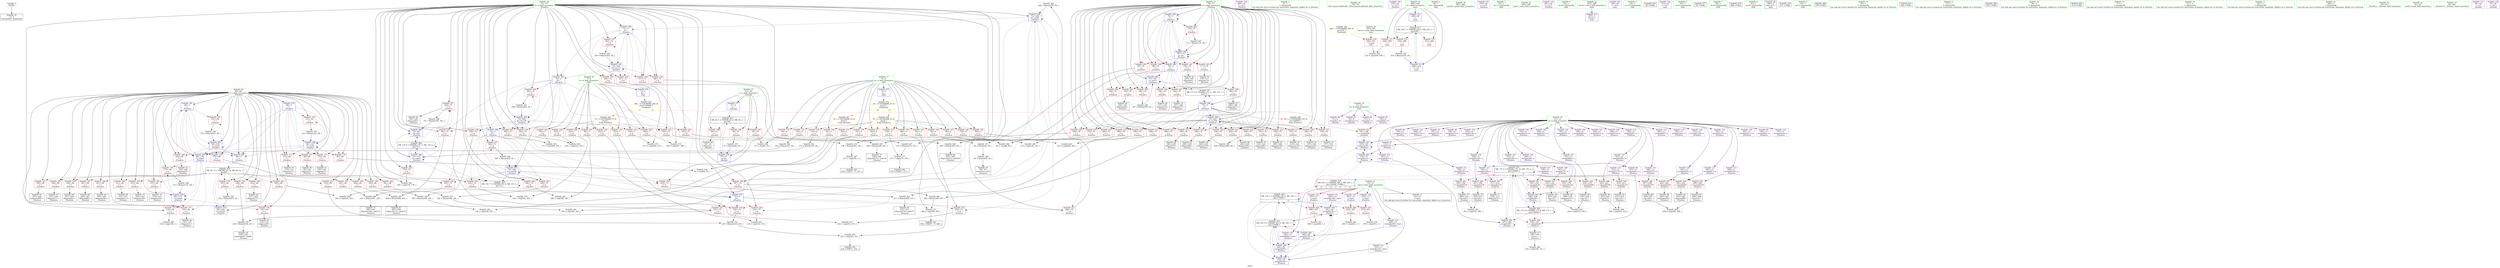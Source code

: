 digraph "SVFG" {
	label="SVFG";

	Node0x5565e971afc0 [shape=record,color=grey,label="{NodeID: 0\nNullPtr}"];
	Node0x5565e971afc0 -> Node0x5565e972fd00[style=solid];
	Node0x5565e9758760 [shape=record,color=grey,label="{NodeID: 360\n249 = Binary(248, 58, )\n}"];
	Node0x5565e9758760 -> Node0x5565e9753850[style=solid];
	Node0x5565e9752740 [shape=record,color=blue,label="{NodeID: 277\n37\<--5\ni\<--\n_Z4readv\n}"];
	Node0x5565e9752740 -> Node0x5565e9773be0[style=dashed];
	Node0x5565e9746550 [shape=record,color=red,label="{NodeID: 194\n391\<--68\n\<--i\n_Z5solvev\n}"];
	Node0x5565e9746550 -> Node0x5565e9759ae0[style=solid];
	Node0x5565e9743ef0 [shape=record,color=purple,label="{NodeID: 111\n261\<--11\narrayidx87\<--a\n_Z5solvev\n}"];
	Node0x5565e9743ef0 -> Node0x5565e97517a0[style=solid];
	Node0x5565e972e100 [shape=record,color=green,label="{NodeID: 28\n72\<--73\nd\<--d_field_insensitive\n_Z5solvev\n}"];
	Node0x5565e972e100 -> Node0x5565e9748020[style=solid];
	Node0x5565e972e100 -> Node0x5565e97480f0[style=solid];
	Node0x5565e972e100 -> Node0x5565e97481c0[style=solid];
	Node0x5565e972e100 -> Node0x5565e9748290[style=solid];
	Node0x5565e972e100 -> Node0x5565e97501f0[style=solid];
	Node0x5565e972e100 -> Node0x5565e9750280[style=solid];
	Node0x5565e972e100 -> Node0x5565e9750350[style=solid];
	Node0x5565e972e100 -> Node0x5565e9750420[style=solid];
	Node0x5565e972e100 -> Node0x5565e97504f0[style=solid];
	Node0x5565e972e100 -> Node0x5565e97505c0[style=solid];
	Node0x5565e972e100 -> Node0x5565e9750690[style=solid];
	Node0x5565e972e100 -> Node0x5565e9750760[style=solid];
	Node0x5565e972e100 -> Node0x5565e9750830[style=solid];
	Node0x5565e972e100 -> Node0x5565e9750900[style=solid];
	Node0x5565e972e100 -> Node0x5565e97509d0[style=solid];
	Node0x5565e972e100 -> Node0x5565e9750aa0[style=solid];
	Node0x5565e972e100 -> Node0x5565e9750b70[style=solid];
	Node0x5565e972e100 -> Node0x5565e9750c40[style=solid];
	Node0x5565e972e100 -> Node0x5565e9750d10[style=solid];
	Node0x5565e972e100 -> Node0x5565e9750de0[style=solid];
	Node0x5565e972e100 -> Node0x5565e9750eb0[style=solid];
	Node0x5565e972e100 -> Node0x5565e9750f80[style=solid];
	Node0x5565e972e100 -> Node0x5565e9751050[style=solid];
	Node0x5565e972e100 -> Node0x5565e9751120[style=solid];
	Node0x5565e972e100 -> Node0x5565e97511f0[style=solid];
	Node0x5565e972e100 -> Node0x5565e97512c0[style=solid];
	Node0x5565e972e100 -> Node0x5565e9752e90[style=solid];
	Node0x5565e972e100 -> Node0x5565e9753030[style=solid];
	Node0x5565e972e100 -> Node0x5565e9753780[style=solid];
	Node0x5565e972e100 -> Node0x5565e9753850[style=solid];
	Node0x5565e972e100 -> Node0x5565e97539f0[style=solid];
	Node0x5565e972e100 -> Node0x5565e9753ac0[style=solid];
	Node0x5565e972e100 -> Node0x5565e9753c60[style=solid];
	Node0x5565e972e100 -> Node0x5565e9753d30[style=solid];
	Node0x5565e972e100 -> Node0x5565e9753ed0[style=solid];
	Node0x5565e972e100 -> Node0x5565e9753fa0[style=solid];
	Node0x5565e974c890 [shape=record,color=grey,label="{NodeID: 388\n140 = cmp(139, 5, )\n}"];
	Node0x5565e9753e00 [shape=record,color=blue,label="{NodeID: 305\n381\<--58\narrayidx158\<--\n_Z5solvev\n}"];
	Node0x5565e9753e00 -> Node0x5565e97700b0[style=dashed];
	Node0x5565e9747c10 [shape=record,color=red,label="{NodeID: 222\n396\<--70\n\<--j\n_Z5solvev\n}"];
	Node0x5565e9747c10 -> Node0x5565e9758a60[style=solid];
	Node0x5565e97496c0 [shape=record,color=purple,label="{NodeID: 139\n465\<--22\n\<--.str.2\n_Z5solvev\n}"];
	Node0x5565e9744370 [shape=record,color=black,label="{NodeID: 56\n235\<--234\nconv70\<--\n_Z5solvev\n}"];
	Node0x5565e9744370 -> Node0x5565e974d310[style=solid];
	Node0x5565e97712c0 [shape=record,color=black,label="{NodeID: 416\nMR_30V_2 = PHI(MR_30V_3, MR_30V_1, )\npts\{120000 170000 \}\n|{<s0>11|<s1>11|<s2>11|<s3>11}}"];
	Node0x5565e97712c0:s0 -> Node0x5565e9752a80[style=dashed,color=red];
	Node0x5565e97712c0:s1 -> Node0x5565e9752c20[style=dashed,color=red];
	Node0x5565e97712c0:s2 -> Node0x5565e97731e0[style=dashed,color=red];
	Node0x5565e97712c0:s3 -> Node0x5565e9774fe0[style=dashed,color=red];
	Node0x5565e9751120 [shape=record,color=red,label="{NodeID: 250\n410\<--72\n\<--d\n_Z5solvev\n}"];
	Node0x5565e9751120 -> Node0x5565e9758ee0[style=solid];
	Node0x5565e974ad80 [shape=record,color=red,label="{NodeID: 167\n45\<--37\n\<--i\n_Z4readv\n}"];
	Node0x5565e974ad80 -> Node0x5565e974d190[style=solid];
	Node0x5565e97459f0 [shape=record,color=black,label="{NodeID: 84\n417\<--416\nidxprom177\<--\n_Z5solvev\n}"];
	Node0x5565e972da40 [shape=record,color=green,label="{NodeID: 1\n5\<--1\n\<--dummyObj\nCan only get source location for instruction, argument, global var or function.}"];
	Node0x5565e9779080 [shape=record,color=yellow,style=double,label="{NodeID: 444\n15V_1 = ENCHI(MR_15V_0)\npts\{100000 \}\nFun[_Z5solvev]}"];
	Node0x5565e9779080 -> Node0x5565e9751390[style=dashed];
	Node0x5565e97588e0 [shape=record,color=grey,label="{NodeID: 361\n304 = Binary(303, 58, )\n}"];
	Node0x5565e97588e0 -> Node0x5565e9753ac0[style=solid];
	Node0x5565e9752810 [shape=record,color=blue,label="{NodeID: 278\n37\<--57\ni\<--inc\n_Z4readv\n}"];
	Node0x5565e9752810 -> Node0x5565e9773be0[style=dashed];
	Node0x5565e9746620 [shape=record,color=red,label="{NodeID: 195\n404\<--68\n\<--i\n_Z5solvev\n}"];
	Node0x5565e9746620 -> Node0x5565e9758be0[style=solid];
	Node0x5565e9743fc0 [shape=record,color=purple,label="{NodeID: 112\n283\<--11\narrayidx99\<--a\n_Z5solvev\n}"];
	Node0x5565e972e1d0 [shape=record,color=green,label="{NodeID: 29\n78\<--79\nllvm.memset.p0i8.i64\<--llvm.memset.p0i8.i64_field_insensitive\n}"];
	Node0x5565e974ca10 [shape=record,color=grey,label="{NodeID: 389\n90 = cmp(88, 89, )\n}"];
	Node0x5565e9753ed0 [shape=record,color=blue,label="{NodeID: 306\n72\<--5\nd\<--\n_Z5solvev\n}"];
	Node0x5565e9753ed0 -> Node0x5565e9750de0[style=dashed];
	Node0x5565e9753ed0 -> Node0x5565e9750eb0[style=dashed];
	Node0x5565e9753ed0 -> Node0x5565e9750f80[style=dashed];
	Node0x5565e9753ed0 -> Node0x5565e9751050[style=dashed];
	Node0x5565e9753ed0 -> Node0x5565e9751120[style=dashed];
	Node0x5565e9753ed0 -> Node0x5565e97511f0[style=dashed];
	Node0x5565e9753ed0 -> Node0x5565e97512c0[style=dashed];
	Node0x5565e9753ed0 -> Node0x5565e9753780[style=dashed];
	Node0x5565e9753ed0 -> Node0x5565e9753fa0[style=dashed];
	Node0x5565e9753ed0 -> Node0x5565e9774ae0[style=dashed];
	Node0x5565e9747ce0 [shape=record,color=red,label="{NodeID: 223\n409\<--70\n\<--j\n_Z5solvev\n}"];
	Node0x5565e9747ce0 -> Node0x5565e9758ee0[style=solid];
	Node0x5565e9749790 [shape=record,color=purple,label="{NodeID: 140\n470\<--24\n\<--.str.3\n_Z5solvev\n}"];
	Node0x5565e9744400 [shape=record,color=black,label="{NodeID: 57\n237\<--236\nidxprom71\<--\n_Z5solvev\n}"];
	Node0x5565e97713e0 [shape=record,color=black,label="{NodeID: 417\nMR_24V_3 = PHI(MR_24V_4, MR_24V_2, )\npts\{500 \}\n}"];
	Node0x5565e97713e0 -> Node0x5565e9752230[style=dashed];
	Node0x5565e97713e0 -> Node0x5565e9752300[style=dashed];
	Node0x5565e97713e0 -> Node0x5565e97523d0[style=dashed];
	Node0x5565e97713e0 -> Node0x5565e9754480[style=dashed];
	Node0x5565e97511f0 [shape=record,color=red,label="{NodeID: 251\n428\<--72\n\<--d\n_Z5solvev\n}"];
	Node0x5565e97511f0 -> Node0x5565e97585e0[style=solid];
	Node0x5565e974ae50 [shape=record,color=red,label="{NodeID: 168\n49\<--37\n\<--i\n_Z4readv\n}"];
	Node0x5565e974ae50 -> Node0x5565e972ff90[style=solid];
	Node0x5565e9745ac0 [shape=record,color=black,label="{NodeID: 85\n420\<--419\nidxprom179\<--\n_Z5solvev\n}"];
	Node0x5565e972f410 [shape=record,color=green,label="{NodeID: 2\n18\<--1\n.str\<--dummyObj\nGlob }"];
	Node0x5565e9758a60 [shape=record,color=grey,label="{NodeID: 362\n398 = Binary(396, 397, )\n}"];
	Node0x5565e9758a60 -> Node0x5565e974d610[style=solid];
	Node0x5565e97528e0 [shape=record,color=blue,label="{NodeID: 279\n68\<--5\ni\<--\n_Z5solvev\n}"];
	Node0x5565e97528e0 -> Node0x5565e974aff0[style=dashed];
	Node0x5565e97528e0 -> Node0x5565e974b0c0[style=dashed];
	Node0x5565e97528e0 -> Node0x5565e974b190[style=dashed];
	Node0x5565e97528e0 -> Node0x5565e974b260[style=dashed];
	Node0x5565e97528e0 -> Node0x5565e974b330[style=dashed];
	Node0x5565e97528e0 -> Node0x5565e9752cf0[style=dashed];
	Node0x5565e97528e0 -> Node0x5565e9752f60[style=dashed];
	Node0x5565e97528e0 -> Node0x5565e97535e0[style=dashed];
	Node0x5565e97466f0 [shape=record,color=red,label="{NodeID: 196\n416\<--68\n\<--i\n_Z5solvev\n}"];
	Node0x5565e97466f0 -> Node0x5565e97459f0[style=solid];
	Node0x5565e9744090 [shape=record,color=purple,label="{NodeID: 113\n288\<--11\narrayidx102\<--a\n_Z5solvev\n}"];
	Node0x5565e9744090 -> Node0x5565e9751870[style=solid];
	Node0x5565e972e2d0 [shape=record,color=green,label="{NodeID: 30\n467\<--468\nprintf\<--printf_field_insensitive\n}"];
	Node0x5565e974cb90 [shape=record,color=grey,label="{NodeID: 390\n130 = cmp(128, 129, )\n}"];
	Node0x5565e9753fa0 [shape=record,color=blue,label="{NodeID: 307\n72\<--429\nd\<--inc186\n_Z5solvev\n}"];
	Node0x5565e9753fa0 -> Node0x5565e9750de0[style=dashed];
	Node0x5565e9753fa0 -> Node0x5565e9750eb0[style=dashed];
	Node0x5565e9753fa0 -> Node0x5565e9750f80[style=dashed];
	Node0x5565e9753fa0 -> Node0x5565e9751050[style=dashed];
	Node0x5565e9753fa0 -> Node0x5565e9751120[style=dashed];
	Node0x5565e9753fa0 -> Node0x5565e97511f0[style=dashed];
	Node0x5565e9753fa0 -> Node0x5565e97512c0[style=dashed];
	Node0x5565e9753fa0 -> Node0x5565e9753780[style=dashed];
	Node0x5565e9753fa0 -> Node0x5565e9753fa0[style=dashed];
	Node0x5565e9753fa0 -> Node0x5565e9774ae0[style=dashed];
	Node0x5565e9747db0 [shape=record,color=red,label="{NodeID: 224\n419\<--70\n\<--j\n_Z5solvev\n}"];
	Node0x5565e9747db0 -> Node0x5565e9745ac0[style=solid];
	Node0x5565e9749860 [shape=record,color=purple,label="{NodeID: 141\n478\<--26\n\<--.str.4\n_Z5solvev\n}"];
	Node0x5565e97444d0 [shape=record,color=black,label="{NodeID: 58\n240\<--239\nidxprom73\<--\n_Z5solvev\n}"];
	Node0x5565e97512c0 [shape=record,color=red,label="{NodeID: 252\n432\<--72\n\<--d\n_Z5solvev\n}"];
	Node0x5565e97512c0 -> Node0x5565e9759f60[style=solid];
	Node0x5565e974af20 [shape=record,color=red,label="{NodeID: 169\n56\<--37\n\<--i\n_Z4readv\n}"];
	Node0x5565e974af20 -> Node0x5565e9759660[style=solid];
	Node0x5565e9745b90 [shape=record,color=black,label="{NodeID: 86\n423\<--422\nconv181\<--\n_Z5solvev\n}"];
	Node0x5565e9745b90 -> Node0x5565e974d790[style=solid];
	Node0x5565e972e9e0 [shape=record,color=green,label="{NodeID: 3\n20\<--1\n.str.1\<--dummyObj\nGlob }"];
	Node0x5565e9758be0 [shape=record,color=grey,label="{NodeID: 363\n406 = Binary(404, 405, )\n}"];
	Node0x5565e9758be0 -> Node0x5565e9745780[style=solid];
	Node0x5565e97529b0 [shape=record,color=blue,label="{NodeID: 280\n70\<--5\nj\<--\n_Z5solvev\n}"];
	Node0x5565e97529b0 -> Node0x5565e9746960[style=dashed];
	Node0x5565e97529b0 -> Node0x5565e9746a30[style=dashed];
	Node0x5565e97529b0 -> Node0x5565e9746b00[style=dashed];
	Node0x5565e97529b0 -> Node0x5565e9746bd0[style=dashed];
	Node0x5565e97529b0 -> Node0x5565e9746ca0[style=dashed];
	Node0x5565e97529b0 -> Node0x5565e97529b0[style=dashed];
	Node0x5565e97529b0 -> Node0x5565e9752b50[style=dashed];
	Node0x5565e97529b0 -> Node0x5565e9752dc0[style=dashed];
	Node0x5565e97467c0 [shape=record,color=red,label="{NodeID: 197\n436\<--68\n\<--i\n_Z5solvev\n}"];
	Node0x5565e97467c0 -> Node0x5565e9745c60[style=solid];
	Node0x5565e9744160 [shape=record,color=purple,label="{NodeID: 114\n293\<--11\narrayidx105\<--a\n_Z5solvev\n}"];
	Node0x5565e972e3d0 [shape=record,color=green,label="{NodeID: 31\n494\<--495\nmain\<--main_field_insensitive\n}"];
	Node0x5565e974cd10 [shape=record,color=grey,label="{NodeID: 391\n371 = cmp(369, 370, )\n}"];
	Node0x5565e9754070 [shape=record,color=blue,label="{NodeID: 308\n444\<--58\narrayidx195\<--\n_Z5solvev\n}"];
	Node0x5565e9754070 -> Node0x5565e9753920[style=dashed];
	Node0x5565e9754070 -> Node0x5565e9753b90[style=dashed];
	Node0x5565e9754070 -> Node0x5565e9753e00[style=dashed];
	Node0x5565e9754070 -> Node0x5565e97700b0[style=dashed];
	Node0x5565e9754070 -> Node0x5565e9774fe0[style=dashed];
	Node0x5565e9747e80 [shape=record,color=red,label="{NodeID: 225\n439\<--70\n\<--j\n_Z5solvev\n}"];
	Node0x5565e9747e80 -> Node0x5565e9745d30[style=solid];
	Node0x5565e9749930 [shape=record,color=purple,label="{NodeID: 142\n481\<--28\n\<--.str.5\n_Z5solvev\n}"];
	Node0x5565e97445a0 [shape=record,color=black,label="{NodeID: 59\n243\<--242\nconv75\<--\n_Z5solvev\n}"];
	Node0x5565e97445a0 -> Node0x5565e974d310[style=solid];
	Node0x5565e9751390 [shape=record,color=red,label="{NodeID: 253\n101\<--100\n\<--arrayidx6\n_Z5solvev\n}"];
	Node0x5565e9751390 -> Node0x5565e9752a80[style=solid];
	Node0x5565e974aff0 [shape=record,color=red,label="{NodeID: 170\n82\<--68\n\<--i\n_Z5solvev\n}"];
	Node0x5565e974aff0 -> Node0x5565e974d910[style=solid];
	Node0x5565e9745c60 [shape=record,color=black,label="{NodeID: 87\n437\<--436\nidxprom190\<--\n_Z5solvev\n}"];
	Node0x5565e972ea70 [shape=record,color=green,label="{NodeID: 4\n22\<--1\n.str.2\<--dummyObj\nGlob }"];
	Node0x5565e9779320 [shape=record,color=yellow,style=double,label="{NodeID: 447\n2V_1 = ENCHI(MR_2V_0)\npts\{6 \}\nFun[_Z4readv]}"];
	Node0x5565e9779320 -> Node0x5565e9749ba0[style=dashed];
	Node0x5565e9758d60 [shape=record,color=grey,label="{NodeID: 364\n197 = Binary(196, 58, )\n}"];
	Node0x5565e9758d60 -> Node0x5565e9753510[style=solid];
	Node0x5565e9752a80 [shape=record,color=blue,label="{NodeID: 281\n107\<--101\narrayidx10\<--\n_Z5solvev\n}"];
	Node0x5565e9752a80 -> Node0x5565e9752a80[style=dashed];
	Node0x5565e9752a80 -> Node0x5565e9752c20[style=dashed];
	Node0x5565e9746890 [shape=record,color=red,label="{NodeID: 198\n453\<--68\n\<--i\n_Z5solvev\n}"];
	Node0x5565e9746890 -> Node0x5565e9757860[style=solid];
	Node0x5565e9744230 [shape=record,color=purple,label="{NodeID: 115\n296\<--11\narrayidx107\<--a\n_Z5solvev\n}"];
	Node0x5565e9744230 -> Node0x5565e9751940[style=solid];
	Node0x5565e972e4d0 [shape=record,color=green,label="{NodeID: 32\n497\<--498\nretval\<--retval_field_insensitive\nmain\n}"];
	Node0x5565e972e4d0 -> Node0x5565e97542e0[style=solid];
	Node0x5565e974ce90 [shape=record,color=grey,label="{NodeID: 392\n332 = cmp(330, 331, )\n}"];
	Node0x5565e9754140 [shape=record,color=blue,label="{NodeID: 309\n70\<--449\nj\<--inc198\n_Z5solvev\n}"];
	Node0x5565e9754140 -> Node0x5565e9747250[style=dashed];
	Node0x5565e9754140 -> Node0x5565e9747320[style=dashed];
	Node0x5565e9754140 -> Node0x5565e97473f0[style=dashed];
	Node0x5565e9754140 -> Node0x5565e97474c0[style=dashed];
	Node0x5565e9754140 -> Node0x5565e9747590[style=dashed];
	Node0x5565e9754140 -> Node0x5565e9747660[style=dashed];
	Node0x5565e9754140 -> Node0x5565e9747730[style=dashed];
	Node0x5565e9754140 -> Node0x5565e9747800[style=dashed];
	Node0x5565e9754140 -> Node0x5565e97478d0[style=dashed];
	Node0x5565e9754140 -> Node0x5565e97479a0[style=dashed];
	Node0x5565e9754140 -> Node0x5565e9747a70[style=dashed];
	Node0x5565e9754140 -> Node0x5565e9747b40[style=dashed];
	Node0x5565e9754140 -> Node0x5565e9747c10[style=dashed];
	Node0x5565e9754140 -> Node0x5565e9747ce0[style=dashed];
	Node0x5565e9754140 -> Node0x5565e9747db0[style=dashed];
	Node0x5565e9754140 -> Node0x5565e9747e80[style=dashed];
	Node0x5565e9754140 -> Node0x5565e9747f50[style=dashed];
	Node0x5565e9754140 -> Node0x5565e9754140[style=dashed];
	Node0x5565e9754140 -> Node0x5565e97745e0[style=dashed];
	Node0x5565e9747f50 [shape=record,color=red,label="{NodeID: 226\n448\<--70\n\<--j\n_Z5solvev\n}"];
	Node0x5565e9747f50 -> Node0x5565e97570e0[style=solid];
	Node0x5565e9749a00 [shape=record,color=purple,label="{NodeID: 143\n504\<--30\n\<--.str.6\nmain\n}"];
	Node0x5565e9744670 [shape=record,color=black,label="{NodeID: 60\n257\<--256\nidxprom84\<--\n_Z5solvev\n}"];
	Node0x5565e9751460 [shape=record,color=red,label="{NodeID: 254\n148\<--147\n\<--arrayidx29\n_Z5solvev\n}"];
	Node0x5565e9751460 -> Node0x5565e97306e0[style=solid];
	Node0x5565e974b0c0 [shape=record,color=red,label="{NodeID: 171\n98\<--68\n\<--i\n_Z5solvev\n}"];
	Node0x5565e974b0c0 -> Node0x5565e9730130[style=solid];
	Node0x5565e9745d30 [shape=record,color=black,label="{NodeID: 88\n440\<--439\nidxprom192\<--\n_Z5solvev\n}"];
	Node0x5565e972eb00 [shape=record,color=green,label="{NodeID: 5\n24\<--1\n.str.3\<--dummyObj\nGlob }"];
	Node0x5565e9758ee0 [shape=record,color=grey,label="{NodeID: 365\n411 = Binary(409, 410, )\n}"];
	Node0x5565e9758ee0 -> Node0x5565e9745850[style=solid];
	Node0x5565e9752b50 [shape=record,color=blue,label="{NodeID: 282\n70\<--111\nj\<--inc\n_Z5solvev\n}"];
	Node0x5565e9752b50 -> Node0x5565e9746960[style=dashed];
	Node0x5565e9752b50 -> Node0x5565e9746a30[style=dashed];
	Node0x5565e9752b50 -> Node0x5565e9746b00[style=dashed];
	Node0x5565e9752b50 -> Node0x5565e9746bd0[style=dashed];
	Node0x5565e9752b50 -> Node0x5565e9746ca0[style=dashed];
	Node0x5565e9752b50 -> Node0x5565e97529b0[style=dashed];
	Node0x5565e9752b50 -> Node0x5565e9752b50[style=dashed];
	Node0x5565e9752b50 -> Node0x5565e9752dc0[style=dashed];
	Node0x5565e9746960 [shape=record,color=red,label="{NodeID: 199\n88\<--70\n\<--j\n_Z5solvev\n}"];
	Node0x5565e9746960 -> Node0x5565e974ca10[style=solid];
	Node0x5565e9748410 [shape=record,color=purple,label="{NodeID: 116\n313\<--11\narrayidx118\<--a\n_Z5solvev\n}"];
	Node0x5565e972e5a0 [shape=record,color=green,label="{NodeID: 33\n499\<--500\ni\<--i_field_insensitive\nmain\n}"];
	Node0x5565e972e5a0 -> Node0x5565e9752230[style=solid];
	Node0x5565e972e5a0 -> Node0x5565e9752300[style=solid];
	Node0x5565e972e5a0 -> Node0x5565e97523d0[style=solid];
	Node0x5565e972e5a0 -> Node0x5565e97543b0[style=solid];
	Node0x5565e972e5a0 -> Node0x5565e9754480[style=solid];
	Node0x5565e978e3a0 [shape=record,color=black,label="{NodeID: 476\n40 = PHI()\n}"];
	Node0x5565e974d010 [shape=record,color=grey,label="{NodeID: 393\n299 = cmp(290, 298, )\n}"];
	Node0x5565e9754210 [shape=record,color=blue,label="{NodeID: 310\n68\<--454\ni\<--inc201\n_Z5solvev\n}"];
	Node0x5565e9754210 -> Node0x5565e97740e0[style=dashed];
	Node0x5565e9748020 [shape=record,color=red,label="{NodeID: 227\n160\<--72\n\<--d\n_Z5solvev\n}"];
	Node0x5565e9748020 -> Node0x5565e9730950[style=solid];
	Node0x5565e9748020 -> Node0x5565e97594e0[style=solid];
	Node0x5565e9749ad0 [shape=record,color=purple,label="{NodeID: 144\n513\<--32\n\<--.str.7\nmain\n}"];
	Node0x5565e9744740 [shape=record,color=black,label="{NodeID: 61\n260\<--259\nidxprom86\<--\n_Z5solvev\n}"];
	Node0x5565e9751530 [shape=record,color=red,label="{NodeID: 255\n159\<--158\n\<--arrayidx34\n_Z5solvev\n}"];
	Node0x5565e9751530 -> Node0x5565e9753100[style=solid];
	Node0x5565e974b190 [shape=record,color=red,label="{NodeID: 172\n102\<--68\n\<--i\n_Z5solvev\n}"];
	Node0x5565e974b190 -> Node0x5565e9730200[style=solid];
	Node0x5565e9745e00 [shape=record,color=black,label="{NodeID: 89\n443\<--442\nidxprom194\<--\n_Z5solvev\n}"];
	Node0x5565e972d740 [shape=record,color=green,label="{NodeID: 6\n26\<--1\n.str.4\<--dummyObj\nGlob }"];
	Node0x5565e9759060 [shape=record,color=grey,label="{NodeID: 366\n343 = Binary(341, 342, )\n}"];
	Node0x5565e9759060 -> Node0x5565e9745030[style=solid];
	Node0x5565e9752c20 [shape=record,color=blue,label="{NodeID: 283\n119\<--75\narrayidx14\<--\n_Z5solvev\n}"];
	Node0x5565e9752c20 -> Node0x5565e9752a80[style=dashed];
	Node0x5565e9752c20 -> Node0x5565e9752c20[style=dashed];
	Node0x5565e9752c20 -> Node0x5565e97731e0[style=dashed];
	Node0x5565e9746a30 [shape=record,color=red,label="{NodeID: 200\n93\<--70\n\<--j\n_Z5solvev\n}"];
	Node0x5565e9746a30 -> Node0x5565e97597e0[style=solid];
	Node0x5565e97484e0 [shape=record,color=purple,label="{NodeID: 117\n316\<--11\narrayidx120\<--a\n_Z5solvev\n}"];
	Node0x5565e97484e0 -> Node0x5565e9751a10[style=solid];
	Node0x5565e972e670 [shape=record,color=green,label="{NodeID: 34\n501\<--502\ncases\<--cases_field_insensitive\nmain\n}"];
	Node0x5565e972e670 -> Node0x5565e97524a0[style=solid];
	Node0x5565e978e4a0 [shape=record,color=black,label="{NodeID: 477\n54 = PHI()\n}"];
	Node0x5565e974d190 [shape=record,color=grey,label="{NodeID: 394\n47 = cmp(45, 46, )\n}"];
	Node0x5565e97542e0 [shape=record,color=blue,label="{NodeID: 311\n497\<--5\nretval\<--\nmain\n}"];
	Node0x5565e97480f0 [shape=record,color=red,label="{NodeID: 228\n179\<--72\n\<--d\n_Z5solvev\n}"];
	Node0x5565e97480f0 -> Node0x5565e975a860[style=solid];
	Node0x5565e9749ba0 [shape=record,color=red,label="{NodeID: 145\n46\<--4\n\<--n\n_Z4readv\n}"];
	Node0x5565e9749ba0 -> Node0x5565e974d190[style=solid];
	Node0x5565e9744810 [shape=record,color=black,label="{NodeID: 62\n263\<--262\nidxprom88\<--\n_Z5solvev\n}"];
	Node0x5565e9751600 [shape=record,color=red,label="{NodeID: 256\n234\<--233\n\<--arrayidx69\n_Z5solvev\n}"];
	Node0x5565e9751600 -> Node0x5565e9744370[style=solid];
	Node0x5565e974b260 [shape=record,color=red,label="{NodeID: 173\n114\<--68\n\<--i\n_Z5solvev\n}"];
	Node0x5565e974b260 -> Node0x5565e97303a0[style=solid];
	Node0x5565e9745ed0 [shape=record,color=purple,label="{NodeID: 90\n51\<--9\narrayidx\<--b\n_Z4readv\n}"];
	Node0x5565e972d7d0 [shape=record,color=green,label="{NodeID: 7\n28\<--1\n.str.5\<--dummyObj\nGlob }"];
	Node0x5565e9779620 [shape=record,color=yellow,style=double,label="{NodeID: 450\n26V_1 = ENCHI(MR_26V_0)\npts\{502 \}\nFun[main]}"];
	Node0x5565e9779620 -> Node0x5565e97524a0[style=dashed];
	Node0x5565e97591e0 [shape=record,color=grey,label="{NodeID: 367\n111 = Binary(110, 58, )\n}"];
	Node0x5565e97591e0 -> Node0x5565e9752b50[style=solid];
	Node0x5565e9752cf0 [shape=record,color=blue,label="{NodeID: 284\n68\<--123\ni\<--inc16\n_Z5solvev\n}"];
	Node0x5565e9752cf0 -> Node0x5565e974aff0[style=dashed];
	Node0x5565e9752cf0 -> Node0x5565e974b0c0[style=dashed];
	Node0x5565e9752cf0 -> Node0x5565e974b190[style=dashed];
	Node0x5565e9752cf0 -> Node0x5565e974b260[style=dashed];
	Node0x5565e9752cf0 -> Node0x5565e974b330[style=dashed];
	Node0x5565e9752cf0 -> Node0x5565e9752cf0[style=dashed];
	Node0x5565e9752cf0 -> Node0x5565e9752f60[style=dashed];
	Node0x5565e9752cf0 -> Node0x5565e97535e0[style=dashed];
	Node0x5565e9746b00 [shape=record,color=red,label="{NodeID: 201\n105\<--70\n\<--j\n_Z5solvev\n}"];
	Node0x5565e9746b00 -> Node0x5565e97302d0[style=solid];
	Node0x5565e97485b0 [shape=record,color=purple,label="{NodeID: 118\n345\<--11\narrayidx135\<--a\n_Z5solvev\n}"];
	Node0x5565e972fd00 [shape=record,color=black,label="{NodeID: 35\n2\<--3\ndummyVal\<--dummyVal\n}"];
	Node0x5565e978ea90 [shape=record,color=black,label="{NodeID: 478\n466 = PHI()\n}"];
	Node0x5565e974d310 [shape=record,color=grey,label="{NodeID: 395\n244 = cmp(235, 243, )\n}"];
	Node0x5565e97543b0 [shape=record,color=blue,label="{NodeID: 312\n499\<--58\ni\<--\nmain\n}"];
	Node0x5565e97543b0 -> Node0x5565e97713e0[style=dashed];
	Node0x5565e97481c0 [shape=record,color=red,label="{NodeID: 229\n214\<--72\n\<--d\n_Z5solvev\n}"];
	Node0x5565e97481c0 -> Node0x5565e974dd90[style=solid];
	Node0x5565e9749c70 [shape=record,color=red,label="{NodeID: 146\n83\<--4\n\<--n\n_Z5solvev\n}"];
	Node0x5565e9749c70 -> Node0x5565e974d910[style=solid];
	Node0x5565e97448e0 [shape=record,color=black,label="{NodeID: 63\n282\<--281\nidxprom98\<--\n_Z5solvev\n}"];
	Node0x5565e97731e0 [shape=record,color=black,label="{NodeID: 423\nMR_17V_6 = PHI(MR_17V_10, MR_17V_2, )\npts\{120000 \}\n|{|<s18>11}}"];
	Node0x5565e97731e0 -> Node0x5565e9751460[style=dashed];
	Node0x5565e97731e0 -> Node0x5565e9751530[style=dashed];
	Node0x5565e97731e0 -> Node0x5565e9751600[style=dashed];
	Node0x5565e97731e0 -> Node0x5565e97516d0[style=dashed];
	Node0x5565e97731e0 -> Node0x5565e97517a0[style=dashed];
	Node0x5565e97731e0 -> Node0x5565e9751870[style=dashed];
	Node0x5565e97731e0 -> Node0x5565e9751940[style=dashed];
	Node0x5565e97731e0 -> Node0x5565e9751a10[style=dashed];
	Node0x5565e97731e0 -> Node0x5565e9751ae0[style=dashed];
	Node0x5565e97731e0 -> Node0x5565e9751bb0[style=dashed];
	Node0x5565e97731e0 -> Node0x5565e9751c80[style=dashed];
	Node0x5565e97731e0 -> Node0x5565e9751d50[style=dashed];
	Node0x5565e97731e0 -> Node0x5565e9751e20[style=dashed];
	Node0x5565e97731e0 -> Node0x5565e9751ef0[style=dashed];
	Node0x5565e97731e0 -> Node0x5565e9753100[style=dashed];
	Node0x5565e97731e0 -> Node0x5565e9753370[style=dashed];
	Node0x5565e97731e0 -> Node0x5565e976e7b0[style=dashed];
	Node0x5565e97731e0 -> Node0x5565e97731e0[style=dashed];
	Node0x5565e97731e0:s18 -> Node0x5565e97712c0[style=dashed,color=blue];
	Node0x5565e9755860 [shape=record,color=black,label="{NodeID: 340\n279 = PHI(77, 277, )\n}"];
	Node0x5565e97516d0 [shape=record,color=red,label="{NodeID: 257\n242\<--241\n\<--arrayidx74\n_Z5solvev\n}"];
	Node0x5565e97516d0 -> Node0x5565e97445a0[style=solid];
	Node0x5565e974b330 [shape=record,color=red,label="{NodeID: 174\n122\<--68\n\<--i\n_Z5solvev\n}"];
	Node0x5565e974b330 -> Node0x5565e97582e0[style=solid];
	Node0x5565e9745fa0 [shape=record,color=purple,label="{NodeID: 91\n52\<--9\narraydecay\<--b\n_Z4readv\n}"];
	Node0x5565e972d860 [shape=record,color=green,label="{NodeID: 8\n30\<--1\n.str.6\<--dummyObj\nGlob }"];
	Node0x5565e9779700 [shape=record,color=yellow,style=double,label="{NodeID: 451\n28V_1 = ENCHI(MR_28V_0)\npts\{8 100000 \}\nFun[main]|{<s0>11|<s1>11}}"];
	Node0x5565e9779700:s0 -> Node0x5565e9778d00[style=dashed,color=red];
	Node0x5565e9779700:s1 -> Node0x5565e9779080[style=dashed,color=red];
	Node0x5565e9759360 [shape=record,color=grey,label="{NodeID: 368\n95 = Binary(94, 58, )\n}"];
	Node0x5565e9759360 -> Node0x5565e9730060[style=solid];
	Node0x5565e9752dc0 [shape=record,color=blue,label="{NodeID: 285\n70\<--5\nj\<--\n_Z5solvev\n}"];
	Node0x5565e9752dc0 -> Node0x5565e9746d70[style=dashed];
	Node0x5565e9752dc0 -> Node0x5565e9746e40[style=dashed];
	Node0x5565e9752dc0 -> Node0x5565e9746f10[style=dashed];
	Node0x5565e9752dc0 -> Node0x5565e9746fe0[style=dashed];
	Node0x5565e9752dc0 -> Node0x5565e97470b0[style=dashed];
	Node0x5565e9752dc0 -> Node0x5565e9747180[style=dashed];
	Node0x5565e9752dc0 -> Node0x5565e9753510[style=dashed];
	Node0x5565e9752dc0 -> Node0x5565e97745e0[style=dashed];
	Node0x5565e9746bd0 [shape=record,color=red,label="{NodeID: 202\n110\<--70\n\<--j\n_Z5solvev\n}"];
	Node0x5565e9746bd0 -> Node0x5565e97591e0[style=solid];
	Node0x5565e9748680 [shape=record,color=purple,label="{NodeID: 119\n350\<--11\narrayidx138\<--a\n_Z5solvev\n}"];
	Node0x5565e9748680 -> Node0x5565e9751ae0[style=solid];
	Node0x5565e972fdc0 [shape=record,color=black,label="{NodeID: 36\n496\<--5\nmain_ret\<--\nmain\n}"];
	Node0x5565e978eb90 [shape=record,color=black,label="{NodeID: 479\n471 = PHI()\n}"];
	Node0x5565e974d490 [shape=record,color=grey,label="{NodeID: 396\n204 = cmp(202, 203, )\n}"];
	Node0x5565e9754480 [shape=record,color=blue,label="{NodeID: 313\n499\<--519\ni\<--inc\nmain\n}"];
	Node0x5565e9754480 -> Node0x5565e97713e0[style=dashed];
	Node0x5565e9748290 [shape=record,color=red,label="{NodeID: 230\n218\<--72\n\<--d\n_Z5solvev\n}"];
	Node0x5565e9748290 -> Node0x5565e9759960[style=solid];
	Node0x5565e9749d40 [shape=record,color=red,label="{NodeID: 147\n89\<--4\n\<--n\n_Z5solvev\n}"];
	Node0x5565e9749d40 -> Node0x5565e974ca10[style=solid];
	Node0x5565e97449b0 [shape=record,color=black,label="{NodeID: 64\n287\<--286\nidxprom101\<--add100\n_Z5solvev\n}"];
	Node0x5565e9755e00 [shape=record,color=black,label="{NodeID: 341\n402 = PHI(77, 77, 400, )\n}"];
	Node0x5565e97517a0 [shape=record,color=red,label="{NodeID: 258\n262\<--261\n\<--arrayidx87\n_Z5solvev\n}"];
	Node0x5565e97517a0 -> Node0x5565e9744810[style=solid];
	Node0x5565e974b400 [shape=record,color=red,label="{NodeID: 175\n139\<--68\n\<--i\n_Z5solvev\n}"];
	Node0x5565e974b400 -> Node0x5565e974c890[style=solid];
	Node0x5565e9746070 [shape=record,color=purple,label="{NodeID: 92\n97\<--9\narrayidx\<--b\n_Z5solvev\n}"];
	Node0x5565e972d8f0 [shape=record,color=green,label="{NodeID: 9\n32\<--1\n.str.7\<--dummyObj\nGlob }"];
	Node0x5565e9779810 [shape=record,color=yellow,style=double,label="{NodeID: 452\n2V_1 = ENCHI(MR_2V_0)\npts\{6 \}\nFun[main]|{<s0>10|<s1>11}}"];
	Node0x5565e9779810:s0 -> Node0x5565e9779320[style=dashed,color=red];
	Node0x5565e9779810:s1 -> Node0x5565e97781e0[style=dashed,color=red];
	Node0x5565e97594e0 [shape=record,color=grey,label="{NodeID: 369\n161 = Binary(160, 162, )\n}"];
	Node0x5565e97594e0 -> Node0x5565e9753030[style=solid];
	Node0x5565e9752e90 [shape=record,color=blue,label="{NodeID: 286\n72\<--133\nd\<--sub21\n_Z5solvev\n}"];
	Node0x5565e9752e90 -> Node0x5565e9748020[style=dashed];
	Node0x5565e9752e90 -> Node0x5565e97480f0[style=dashed];
	Node0x5565e9752e90 -> Node0x5565e9752e90[style=dashed];
	Node0x5565e9752e90 -> Node0x5565e9753030[style=dashed];
	Node0x5565e9752e90 -> Node0x5565e976e2b0[style=dashed];
	Node0x5565e9752e90 -> Node0x5565e9774ae0[style=dashed];
	Node0x5565e9746ca0 [shape=record,color=red,label="{NodeID: 203\n117\<--70\n\<--j\n_Z5solvev\n}"];
	Node0x5565e9746ca0 -> Node0x5565e9730470[style=solid];
	Node0x5565e9748750 [shape=record,color=purple,label="{NodeID: 120\n355\<--11\narrayidx141\<--a\n_Z5solvev\n}"];
	Node0x5565e972fe90 [shape=record,color=black,label="{NodeID: 37\n16\<--13\n\<--have\nCan only get source location for instruction, argument, global var or function.}"];
	Node0x5565e978ec90 [shape=record,color=black,label="{NodeID: 480\n479 = PHI()\n}"];
	Node0x5565e974d610 [shape=record,color=grey,label="{NodeID: 397\n400 = cmp(398, 399, )\n}"];
	Node0x5565e974d610 -> Node0x5565e9755e00[style=solid];
	Node0x5565e97501f0 [shape=record,color=red,label="{NodeID: 231\n227\<--72\n\<--d\n_Z5solvev\n}"];
	Node0x5565e97501f0 -> Node0x5565e9758460[style=solid];
	Node0x5565e9749e10 [shape=record,color=red,label="{NodeID: 148\n92\<--4\n\<--n\n_Z5solvev\n}"];
	Node0x5565e9749e10 -> Node0x5565e97597e0[style=solid];
	Node0x5565e9744a80 [shape=record,color=black,label="{NodeID: 65\n290\<--289\nconv103\<--\n_Z5solvev\n}"];
	Node0x5565e9744a80 -> Node0x5565e974d010[style=solid];
	Node0x5565e9773be0 [shape=record,color=black,label="{NodeID: 425\nMR_4V_3 = PHI(MR_4V_4, MR_4V_2, )\npts\{38 \}\n}"];
	Node0x5565e9773be0 -> Node0x5565e974ad80[style=dashed];
	Node0x5565e9773be0 -> Node0x5565e974ae50[style=dashed];
	Node0x5565e9773be0 -> Node0x5565e974af20[style=dashed];
	Node0x5565e9773be0 -> Node0x5565e9752810[style=dashed];
	Node0x5565e97563e0 [shape=record,color=black,label="{NodeID: 342\n224 = PHI(77, 222, )\n}"];
	Node0x5565e9751870 [shape=record,color=red,label="{NodeID: 259\n289\<--288\n\<--arrayidx102\n_Z5solvev\n}"];
	Node0x5565e9751870 -> Node0x5565e9744a80[style=solid];
	Node0x5565e974b4d0 [shape=record,color=red,label="{NodeID: 176\n142\<--68\n\<--i\n_Z5solvev\n}"];
	Node0x5565e974b4d0 -> Node0x5565e9730540[style=solid];
	Node0x5565e9746140 [shape=record,color=purple,label="{NodeID: 93\n100\<--9\narrayidx6\<--b\n_Z5solvev\n}"];
	Node0x5565e9746140 -> Node0x5565e9751390[style=solid];
	Node0x5565e972d980 [shape=record,color=green,label="{NodeID: 10\n58\<--1\n\<--dummyObj\nCan only get source location for instruction, argument, global var or function.}"];
	Node0x5565e9759660 [shape=record,color=grey,label="{NodeID: 370\n57 = Binary(56, 58, )\n}"];
	Node0x5565e9759660 -> Node0x5565e9752810[style=solid];
	Node0x5565e9752f60 [shape=record,color=blue,label="{NodeID: 287\n68\<--136\ni\<--sub22\n_Z5solvev\n}"];
	Node0x5565e9752f60 -> Node0x5565e974b400[style=dashed];
	Node0x5565e9752f60 -> Node0x5565e974b4d0[style=dashed];
	Node0x5565e9752f60 -> Node0x5565e974b5a0[style=dashed];
	Node0x5565e9752f60 -> Node0x5565e974b670[style=dashed];
	Node0x5565e9752f60 -> Node0x5565e97531d0[style=dashed];
	Node0x5565e9752f60 -> Node0x5565e97532a0[style=dashed];
	Node0x5565e9746d70 [shape=record,color=red,label="{NodeID: 204\n128\<--70\n\<--j\n_Z5solvev\n}"];
	Node0x5565e9746d70 -> Node0x5565e974cb90[style=solid];
	Node0x5565e9748820 [shape=record,color=purple,label="{NodeID: 121\n358\<--11\narrayidx143\<--a\n_Z5solvev\n}"];
	Node0x5565e9748820 -> Node0x5565e9751bb0[style=solid];
	Node0x5565e972ff90 [shape=record,color=black,label="{NodeID: 38\n50\<--49\nidxprom\<--\n_Z4readv\n}"];
	Node0x5565e978ed90 [shape=record,color=black,label="{NodeID: 481\n482 = PHI()\n}"];
	Node0x5565e974d790 [shape=record,color=grey,label="{NodeID: 398\n424 = cmp(415, 423, )\n}"];
	Node0x5565e9750280 [shape=record,color=red,label="{NodeID: 232\n248\<--72\n\<--d\n_Z5solvev\n}"];
	Node0x5565e9750280 -> Node0x5565e9758760[style=solid];
	Node0x5565e9749ee0 [shape=record,color=red,label="{NodeID: 149\n129\<--4\n\<--n\n_Z5solvev\n}"];
	Node0x5565e9749ee0 -> Node0x5565e974cb90[style=solid];
	Node0x5565e9744b50 [shape=record,color=black,label="{NodeID: 66\n292\<--291\nidxprom104\<--\n_Z5solvev\n}"];
	Node0x5565e97740e0 [shape=record,color=black,label="{NodeID: 426\nMR_9V_13 = PHI(MR_9V_14, MR_9V_12, )\npts\{69 \}\n}"];
	Node0x5565e97740e0 -> Node0x5565e974b9b0[style=dashed];
	Node0x5565e97740e0 -> Node0x5565e974ba80[style=dashed];
	Node0x5565e97740e0 -> Node0x5565e974bb50[style=dashed];
	Node0x5565e97740e0 -> Node0x5565e974bc20[style=dashed];
	Node0x5565e97740e0 -> Node0x5565e974bcf0[style=dashed];
	Node0x5565e97740e0 -> Node0x5565e974bdc0[style=dashed];
	Node0x5565e97740e0 -> Node0x5565e974be90[style=dashed];
	Node0x5565e97740e0 -> Node0x5565e974bf60[style=dashed];
	Node0x5565e97740e0 -> Node0x5565e974c030[style=dashed];
	Node0x5565e97740e0 -> Node0x5565e974c100[style=dashed];
	Node0x5565e97740e0 -> Node0x5565e97463b0[style=dashed];
	Node0x5565e97740e0 -> Node0x5565e9746480[style=dashed];
	Node0x5565e97740e0 -> Node0x5565e9746550[style=dashed];
	Node0x5565e97740e0 -> Node0x5565e9746620[style=dashed];
	Node0x5565e97740e0 -> Node0x5565e97466f0[style=dashed];
	Node0x5565e97740e0 -> Node0x5565e97467c0[style=dashed];
	Node0x5565e97740e0 -> Node0x5565e9746890[style=dashed];
	Node0x5565e97740e0 -> Node0x5565e9754210[style=dashed];
	Node0x5565e9756980 [shape=record,color=black,label="{NodeID: 343\n339 = PHI(77, 77, 337, )\n}"];
	Node0x5565e9751940 [shape=record,color=red,label="{NodeID: 260\n297\<--296\n\<--arrayidx107\n_Z5solvev\n}"];
	Node0x5565e9751940 -> Node0x5565e9744cf0[style=solid];
	Node0x5565e974b5a0 [shape=record,color=red,label="{NodeID: 177\n153\<--68\n\<--i\n_Z5solvev\n}"];
	Node0x5565e974b5a0 -> Node0x5565e97307b0[style=solid];
	Node0x5565e9746210 [shape=record,color=purple,label="{NodeID: 94\n104\<--11\narrayidx8\<--a\n_Z5solvev\n}"];
	Node0x5565e9731170 [shape=record,color=green,label="{NodeID: 11\n75\<--1\n\<--dummyObj\nCan only get source location for instruction, argument, global var or function.}"];
	Node0x5565e97597e0 [shape=record,color=grey,label="{NodeID: 371\n94 = Binary(92, 93, )\n}"];
	Node0x5565e97597e0 -> Node0x5565e9759360[style=solid];
	Node0x5565e9753030 [shape=record,color=blue,label="{NodeID: 288\n72\<--161\nd\<--dec\n_Z5solvev\n}"];
	Node0x5565e9753030 -> Node0x5565e976e2b0[style=dashed];
	Node0x5565e9746e40 [shape=record,color=red,label="{NodeID: 205\n145\<--70\n\<--j\n_Z5solvev\n}"];
	Node0x5565e9746e40 -> Node0x5565e9730610[style=solid];
	Node0x5565e97488f0 [shape=record,color=purple,label="{NodeID: 122\n375\<--11\narrayidx154\<--a\n_Z5solvev\n}"];
	Node0x5565e9730060 [shape=record,color=black,label="{NodeID: 39\n96\<--95\nidxprom\<--sub4\n_Z5solvev\n}"];
	Node0x5565e978ee90 [shape=record,color=black,label="{NodeID: 482\n505 = PHI()\n}"];
	Node0x5565e974d910 [shape=record,color=grey,label="{NodeID: 399\n84 = cmp(82, 83, )\n}"];
	Node0x5565e9750350 [shape=record,color=red,label="{NodeID: 233\n252\<--72\n\<--d\n_Z5solvev\n}"];
	Node0x5565e9750350 -> Node0x5565e9759de0[style=solid];
	Node0x5565e9749fb0 [shape=record,color=red,label="{NodeID: 150\n132\<--4\n\<--n\n_Z5solvev\n}"];
	Node0x5565e9749fb0 -> Node0x5565e9757b60[style=solid];
	Node0x5565e9744c20 [shape=record,color=black,label="{NodeID: 67\n295\<--294\nidxprom106\<--\n_Z5solvev\n}"];
	Node0x5565e97745e0 [shape=record,color=black,label="{NodeID: 427\nMR_11V_9 = PHI(MR_11V_11, MR_11V_7, )\npts\{71 \}\n}"];
	Node0x5565e97745e0 -> Node0x5565e97536b0[style=dashed];
	Node0x5565e9756f60 [shape=record,color=grey,label="{NodeID: 344\n519 = Binary(518, 58, )\n}"];
	Node0x5565e9756f60 -> Node0x5565e9754480[style=solid];
	Node0x5565e9751a10 [shape=record,color=red,label="{NodeID: 261\n317\<--316\n\<--arrayidx120\n_Z5solvev\n}"];
	Node0x5565e9751a10 -> Node0x5565e9744f60[style=solid];
	Node0x5565e974b670 [shape=record,color=red,label="{NodeID: 178\n172\<--68\n\<--i\n_Z5solvev\n}"];
	Node0x5565e974b670 -> Node0x5565e9757260[style=solid];
	Node0x5565e97462e0 [shape=record,color=purple,label="{NodeID: 95\n107\<--11\narrayidx10\<--a\n_Z5solvev\n}"];
	Node0x5565e97462e0 -> Node0x5565e9752a80[style=solid];
	Node0x5565e9731200 [shape=record,color=green,label="{NodeID: 12\n76\<--1\n\<--dummyObj\nCan only get source location for instruction, argument, global var or function.}"];
	Node0x5565e9759960 [shape=record,color=grey,label="{NodeID: 372\n220 = Binary(218, 219, )\n}"];
	Node0x5565e9759960 -> Node0x5565e974da90[style=solid];
	Node0x5565e9753100 [shape=record,color=blue,label="{NodeID: 289\n168\<--159\narrayidx38\<--\n_Z5solvev\n}"];
	Node0x5565e9753100 -> Node0x5565e976e7b0[style=dashed];
	Node0x5565e9746f10 [shape=record,color=red,label="{NodeID: 206\n156\<--70\n\<--j\n_Z5solvev\n}"];
	Node0x5565e9746f10 -> Node0x5565e9730880[style=solid];
	Node0x5565e97489c0 [shape=record,color=purple,label="{NodeID: 123\n378\<--11\narrayidx156\<--a\n_Z5solvev\n}"];
	Node0x5565e97489c0 -> Node0x5565e9751c80[style=solid];
	Node0x5565e9730130 [shape=record,color=black,label="{NodeID: 40\n99\<--98\nidxprom5\<--\n_Z5solvev\n}"];
	Node0x5565e978ef90 [shape=record,color=black,label="{NodeID: 483\n514 = PHI()\n}"];
	Node0x5565e974da90 [shape=record,color=grey,label="{NodeID: 400\n222 = cmp(220, 221, )\n}"];
	Node0x5565e974da90 -> Node0x5565e97563e0[style=solid];
	Node0x5565e9750420 [shape=record,color=red,label="{NodeID: 234\n269\<--72\n\<--d\n_Z5solvev\n}"];
	Node0x5565e9750420 -> Node0x5565e975a3e0[style=solid];
	Node0x5565e974a080 [shape=record,color=red,label="{NodeID: 151\n135\<--4\n\<--n\n_Z5solvev\n}"];
	Node0x5565e974a080 -> Node0x5565e9757e60[style=solid];
	Node0x5565e9744cf0 [shape=record,color=black,label="{NodeID: 68\n298\<--297\nconv108\<--\n_Z5solvev\n}"];
	Node0x5565e9744cf0 -> Node0x5565e974d010[style=solid];
	Node0x5565e9774ae0 [shape=record,color=black,label="{NodeID: 428\nMR_13V_7 = PHI(MR_13V_8, MR_13V_2, )\npts\{73 \}\n}"];
	Node0x5565e9774ae0 -> Node0x5565e9753780[style=dashed];
	Node0x5565e9774ae0 -> Node0x5565e9774ae0[style=dashed];
	Node0x5565e97570e0 [shape=record,color=grey,label="{NodeID: 345\n449 = Binary(448, 58, )\n}"];
	Node0x5565e97570e0 -> Node0x5565e9754140[style=solid];
	Node0x5565e9751ae0 [shape=record,color=red,label="{NodeID: 262\n351\<--350\n\<--arrayidx138\n_Z5solvev\n}"];
	Node0x5565e9751ae0 -> Node0x5565e97451d0[style=solid];
	Node0x5565e974b740 [shape=record,color=red,label="{NodeID: 179\n178\<--68\n\<--i\n_Z5solvev\n}"];
	Node0x5565e974b740 -> Node0x5565e975a860[style=solid];
	Node0x5565e97432c0 [shape=record,color=purple,label="{NodeID: 96\n116\<--11\narrayidx12\<--a\n_Z5solvev\n}"];
	Node0x5565e97312d0 [shape=record,color=green,label="{NodeID: 13\n77\<--1\n\<--dummyObj\nCan only get source location for instruction, argument, global var or function.}"];
	Node0x5565e9759ae0 [shape=record,color=grey,label="{NodeID: 373\n392 = Binary(390, 391, )\n}"];
	Node0x5565e9759ae0 -> Node0x5565e974e090[style=solid];
	Node0x5565e97531d0 [shape=record,color=blue,label="{NodeID: 290\n68\<--173\ni\<--dec40\n_Z5solvev\n}"];
	Node0x5565e97531d0 -> Node0x5565e974b400[style=dashed];
	Node0x5565e97531d0 -> Node0x5565e974b4d0[style=dashed];
	Node0x5565e97531d0 -> Node0x5565e974b5a0[style=dashed];
	Node0x5565e97531d0 -> Node0x5565e974b670[style=dashed];
	Node0x5565e97531d0 -> Node0x5565e97531d0[style=dashed];
	Node0x5565e97531d0 -> Node0x5565e97532a0[style=dashed];
	Node0x5565e9746fe0 [shape=record,color=red,label="{NodeID: 207\n166\<--70\n\<--j\n_Z5solvev\n}"];
	Node0x5565e9746fe0 -> Node0x5565e9730a20[style=solid];
	Node0x5565e9748a90 [shape=record,color=purple,label="{NodeID: 124\n408\<--11\narrayidx172\<--a\n_Z5solvev\n}"];
	Node0x5565e9730200 [shape=record,color=black,label="{NodeID: 41\n103\<--102\nidxprom7\<--\n_Z5solvev\n}"];
	Node0x5565e974dc10 [shape=record,color=grey,label="{NodeID: 401\n388 = cmp(386, 387, )\n}"];
	Node0x5565e97504f0 [shape=record,color=red,label="{NodeID: 235\n273\<--72\n\<--d\n_Z5solvev\n}"];
	Node0x5565e97504f0 -> Node0x5565e97573e0[style=solid];
	Node0x5565e974a150 [shape=record,color=red,label="{NodeID: 152\n203\<--4\n\<--n\n_Z5solvev\n}"];
	Node0x5565e974a150 -> Node0x5565e974d490[style=solid];
	Node0x5565e9744dc0 [shape=record,color=black,label="{NodeID: 69\n312\<--311\nidxprom117\<--\n_Z5solvev\n}"];
	Node0x5565e9774fe0 [shape=record,color=black,label="{NodeID: 429\nMR_19V_2 = PHI(MR_19V_3, MR_19V_1, )\npts\{170000 \}\n|{|<s8>11}}"];
	Node0x5565e9774fe0 -> Node0x5565e9751fc0[style=dashed];
	Node0x5565e9774fe0 -> Node0x5565e9752090[style=dashed];
	Node0x5565e9774fe0 -> Node0x5565e9752160[style=dashed];
	Node0x5565e9774fe0 -> Node0x5565e9753920[style=dashed];
	Node0x5565e9774fe0 -> Node0x5565e9753b90[style=dashed];
	Node0x5565e9774fe0 -> Node0x5565e9753e00[style=dashed];
	Node0x5565e9774fe0 -> Node0x5565e97700b0[style=dashed];
	Node0x5565e9774fe0 -> Node0x5565e9774fe0[style=dashed];
	Node0x5565e9774fe0:s8 -> Node0x5565e97712c0[style=dashed,color=blue];
	Node0x5565e9757260 [shape=record,color=grey,label="{NodeID: 346\n173 = Binary(172, 162, )\n}"];
	Node0x5565e9757260 -> Node0x5565e97531d0[style=solid];
	Node0x5565e9751bb0 [shape=record,color=red,label="{NodeID: 263\n359\<--358\n\<--arrayidx143\n_Z5solvev\n}"];
	Node0x5565e9751bb0 -> Node0x5565e9745440[style=solid];
	Node0x5565e974b810 [shape=record,color=red,label="{NodeID: 180\n182\<--68\n\<--i\n_Z5solvev\n}"];
	Node0x5565e974b810 -> Node0x5565e9730af0[style=solid];
	Node0x5565e9743390 [shape=record,color=purple,label="{NodeID: 97\n119\<--11\narrayidx14\<--a\n_Z5solvev\n}"];
	Node0x5565e9743390 -> Node0x5565e9752c20[style=solid];
	Node0x5565e97313a0 [shape=record,color=green,label="{NodeID: 14\n151\<--1\n\<--dummyObj\nCan only get source location for instruction, argument, global var or function.}"];
	Node0x5565e9759c60 [shape=record,color=grey,label="{NodeID: 374\n309 = cmp(307, 308, )\n}"];
	Node0x5565e97532a0 [shape=record,color=blue,label="{NodeID: 291\n68\<--5\ni\<--\n_Z5solvev\n}"];
	Node0x5565e97532a0 -> Node0x5565e974b740[style=dashed];
	Node0x5565e97532a0 -> Node0x5565e974b810[style=dashed];
	Node0x5565e97532a0 -> Node0x5565e974b8e0[style=dashed];
	Node0x5565e97532a0 -> Node0x5565e9752f60[style=dashed];
	Node0x5565e97532a0 -> Node0x5565e9753440[style=dashed];
	Node0x5565e97532a0 -> Node0x5565e97535e0[style=dashed];
	Node0x5565e97470b0 [shape=record,color=red,label="{NodeID: 208\n185\<--70\n\<--j\n_Z5solvev\n}"];
	Node0x5565e97470b0 -> Node0x5565e9730bc0[style=solid];
	Node0x5565e9748b60 [shape=record,color=purple,label="{NodeID: 125\n413\<--11\narrayidx175\<--a\n_Z5solvev\n}"];
	Node0x5565e9748b60 -> Node0x5565e9751d50[style=solid];
	Node0x5565e97302d0 [shape=record,color=black,label="{NodeID: 42\n106\<--105\nidxprom9\<--\n_Z5solvev\n}"];
	Node0x5565e974dd90 [shape=record,color=grey,label="{NodeID: 402\n216 = cmp(214, 215, )\n}"];
	Node0x5565e97505c0 [shape=record,color=red,label="{NodeID: 236\n285\<--72\n\<--d\n_Z5solvev\n}"];
	Node0x5565e97505c0 -> Node0x5565e9757560[style=solid];
	Node0x5565e974a220 [shape=record,color=red,label="{NodeID: 153\n209\<--4\n\<--n\n_Z5solvev\n}"];
	Node0x5565e974a220 -> Node0x5565e974df10[style=solid];
	Node0x5565e9744e90 [shape=record,color=black,label="{NodeID: 70\n315\<--314\nidxprom119\<--\n_Z5solvev\n}"];
	Node0x5565e97573e0 [shape=record,color=grey,label="{NodeID: 347\n275 = Binary(273, 274, )\n}"];
	Node0x5565e97573e0 -> Node0x5565e975a0e0[style=solid];
	Node0x5565e9751c80 [shape=record,color=red,label="{NodeID: 264\n379\<--378\n\<--arrayidx156\n_Z5solvev\n}"];
	Node0x5565e9751c80 -> Node0x5565e97456b0[style=solid];
	Node0x5565e974b8e0 [shape=record,color=red,label="{NodeID: 181\n191\<--68\n\<--i\n_Z5solvev\n}"];
	Node0x5565e974b8e0 -> Node0x5565e9758160[style=solid];
	Node0x5565e9743460 [shape=record,color=purple,label="{NodeID: 98\n144\<--11\narrayidx27\<--a\n_Z5solvev\n}"];
	Node0x5565e9731470 [shape=record,color=green,label="{NodeID: 15\n162\<--1\n\<--dummyObj\nCan only get source location for instruction, argument, global var or function.}"];
	Node0x5565e9759de0 [shape=record,color=grey,label="{NodeID: 375\n254 = cmp(252, 253, )\n}"];
	Node0x5565e9753370 [shape=record,color=blue,label="{NodeID: 292\n187\<--189\narrayidx48\<--\n_Z5solvev\n}"];
	Node0x5565e9753370 -> Node0x5565e9753370[style=dashed];
	Node0x5565e9753370 -> Node0x5565e97731e0[style=dashed];
	Node0x5565e9747180 [shape=record,color=red,label="{NodeID: 209\n196\<--70\n\<--j\n_Z5solvev\n}"];
	Node0x5565e9747180 -> Node0x5565e9758d60[style=solid];
	Node0x5565e9748c30 [shape=record,color=purple,label="{NodeID: 126\n418\<--11\narrayidx178\<--a\n_Z5solvev\n}"];
	Node0x5565e97303a0 [shape=record,color=black,label="{NodeID: 43\n115\<--114\nidxprom11\<--\n_Z5solvev\n}"];
	Node0x5565e974df10 [shape=record,color=grey,label="{NodeID: 403\n210 = cmp(208, 209, )\n}"];
	Node0x5565e9750690 [shape=record,color=red,label="{NodeID: 237\n303\<--72\n\<--d\n_Z5solvev\n}"];
	Node0x5565e9750690 -> Node0x5565e97588e0[style=solid];
	Node0x5565e974a2f0 [shape=record,color=red,label="{NodeID: 154\n221\<--4\n\<--n\n_Z5solvev\n}"];
	Node0x5565e974a2f0 -> Node0x5565e974da90[style=solid];
	Node0x5565e9744f60 [shape=record,color=black,label="{NodeID: 71\n318\<--317\nidxprom121\<--\n_Z5solvev\n}"];
	Node0x5565e9757560 [shape=record,color=grey,label="{NodeID: 348\n286 = Binary(284, 285, )\n}"];
	Node0x5565e9757560 -> Node0x5565e97449b0[style=solid];
	Node0x5565e9751d50 [shape=record,color=red,label="{NodeID: 265\n414\<--413\n\<--arrayidx175\n_Z5solvev\n}"];
	Node0x5565e9751d50 -> Node0x5565e9745920[style=solid];
	Node0x5565e974b9b0 [shape=record,color=red,label="{NodeID: 182\n202\<--68\n\<--i\n_Z5solvev\n}"];
	Node0x5565e974b9b0 -> Node0x5565e974d490[style=solid];
	Node0x5565e9743530 [shape=record,color=purple,label="{NodeID: 99\n147\<--11\narrayidx29\<--a\n_Z5solvev\n}"];
	Node0x5565e9743530 -> Node0x5565e9751460[style=solid];
	Node0x5565e9731c60 [shape=record,color=green,label="{NodeID: 16\n189\<--1\n\<--dummyObj\nCan only get source location for instruction, argument, global var or function.}"];
	Node0x5565e9759f60 [shape=record,color=grey,label="{NodeID: 376\n434 = cmp(432, 433, )\n}"];
	Node0x5565e9753440 [shape=record,color=blue,label="{NodeID: 293\n68\<--192\ni\<--inc50\n_Z5solvev\n}"];
	Node0x5565e9753440 -> Node0x5565e974b740[style=dashed];
	Node0x5565e9753440 -> Node0x5565e974b810[style=dashed];
	Node0x5565e9753440 -> Node0x5565e974b8e0[style=dashed];
	Node0x5565e9753440 -> Node0x5565e9752f60[style=dashed];
	Node0x5565e9753440 -> Node0x5565e9753440[style=dashed];
	Node0x5565e9753440 -> Node0x5565e97535e0[style=dashed];
	Node0x5565e9747250 [shape=record,color=red,label="{NodeID: 210\n208\<--70\n\<--j\n_Z5solvev\n}"];
	Node0x5565e9747250 -> Node0x5565e974df10[style=solid];
	Node0x5565e9748d00 [shape=record,color=purple,label="{NodeID: 127\n421\<--11\narrayidx180\<--a\n_Z5solvev\n}"];
	Node0x5565e9748d00 -> Node0x5565e9751e20[style=solid];
	Node0x5565e9730470 [shape=record,color=black,label="{NodeID: 44\n118\<--117\nidxprom13\<--\n_Z5solvev\n}"];
	Node0x5565e974e090 [shape=record,color=grey,label="{NodeID: 404\n394 = cmp(392, 393, )\n}"];
	Node0x5565e9750760 [shape=record,color=red,label="{NodeID: 238\n307\<--72\n\<--d\n_Z5solvev\n}"];
	Node0x5565e9750760 -> Node0x5565e9759c60[style=solid];
	Node0x5565e974a3c0 [shape=record,color=red,label="{NodeID: 155\n276\<--4\n\<--n\n_Z5solvev\n}"];
	Node0x5565e974a3c0 -> Node0x5565e975a0e0[style=solid];
	Node0x5565e9745030 [shape=record,color=black,label="{NodeID: 72\n344\<--343\nidxprom134\<--add133\n_Z5solvev\n}"];
	Node0x5565e97576e0 [shape=record,color=grey,label="{NodeID: 349\n330 = Binary(328, 329, )\n}"];
	Node0x5565e97576e0 -> Node0x5565e974ce90[style=solid];
	Node0x5565e9751e20 [shape=record,color=red,label="{NodeID: 266\n422\<--421\n\<--arrayidx180\n_Z5solvev\n}"];
	Node0x5565e9751e20 -> Node0x5565e9745b90[style=solid];
	Node0x5565e974ba80 [shape=record,color=red,label="{NodeID: 183\n219\<--68\n\<--i\n_Z5solvev\n}"];
	Node0x5565e974ba80 -> Node0x5565e9759960[style=solid];
	Node0x5565e9743600 [shape=record,color=purple,label="{NodeID: 100\n155\<--11\narrayidx32\<--a\n_Z5solvev\n}"];
	Node0x5565e9731d60 [shape=record,color=green,label="{NodeID: 17\n4\<--6\nn\<--n_field_insensitive\nGlob }"];
	Node0x5565e9731d60 -> Node0x5565e9749ba0[style=solid];
	Node0x5565e9731d60 -> Node0x5565e9749c70[style=solid];
	Node0x5565e9731d60 -> Node0x5565e9749d40[style=solid];
	Node0x5565e9731d60 -> Node0x5565e9749e10[style=solid];
	Node0x5565e9731d60 -> Node0x5565e9749ee0[style=solid];
	Node0x5565e9731d60 -> Node0x5565e9749fb0[style=solid];
	Node0x5565e9731d60 -> Node0x5565e974a080[style=solid];
	Node0x5565e9731d60 -> Node0x5565e974a150[style=solid];
	Node0x5565e9731d60 -> Node0x5565e974a220[style=solid];
	Node0x5565e9731d60 -> Node0x5565e974a2f0[style=solid];
	Node0x5565e9731d60 -> Node0x5565e974a3c0[style=solid];
	Node0x5565e9731d60 -> Node0x5565e974a490[style=solid];
	Node0x5565e9731d60 -> Node0x5565e974a560[style=solid];
	Node0x5565e9731d60 -> Node0x5565e974a630[style=solid];
	Node0x5565e9731d60 -> Node0x5565e9752570[style=solid];
	Node0x5565e975a0e0 [shape=record,color=grey,label="{NodeID: 377\n277 = cmp(275, 276, )\n}"];
	Node0x5565e975a0e0 -> Node0x5565e9755860[style=solid];
	Node0x5565e9753510 [shape=record,color=blue,label="{NodeID: 294\n70\<--197\nj\<--inc53\n_Z5solvev\n}"];
	Node0x5565e9753510 -> Node0x5565e9746d70[style=dashed];
	Node0x5565e9753510 -> Node0x5565e9746e40[style=dashed];
	Node0x5565e9753510 -> Node0x5565e9746f10[style=dashed];
	Node0x5565e9753510 -> Node0x5565e9746fe0[style=dashed];
	Node0x5565e9753510 -> Node0x5565e97470b0[style=dashed];
	Node0x5565e9753510 -> Node0x5565e9747180[style=dashed];
	Node0x5565e9753510 -> Node0x5565e9753510[style=dashed];
	Node0x5565e9753510 -> Node0x5565e97745e0[style=dashed];
	Node0x5565e9747320 [shape=record,color=red,label="{NodeID: 211\n231\<--70\n\<--j\n_Z5solvev\n}"];
	Node0x5565e9747320 -> Node0x5565e97442e0[style=solid];
	Node0x5565e9748dd0 [shape=record,color=purple,label="{NodeID: 128\n438\<--11\narrayidx191\<--a\n_Z5solvev\n}"];
	Node0x5565e9730540 [shape=record,color=black,label="{NodeID: 45\n143\<--142\nidxprom26\<--\n_Z5solvev\n}"];
	Node0x5565e9750830 [shape=record,color=red,label="{NodeID: 239\n324\<--72\n\<--d\n_Z5solvev\n}"];
	Node0x5565e9750830 -> Node0x5565e975a560[style=solid];
	Node0x5565e974a490 [shape=record,color=red,label="{NodeID: 156\n331\<--4\n\<--n\n_Z5solvev\n}"];
	Node0x5565e974a490 -> Node0x5565e974ce90[style=solid];
	Node0x5565e9745100 [shape=record,color=black,label="{NodeID: 73\n349\<--348\nidxprom137\<--sub136\n_Z5solvev\n}"];
	Node0x5565e9757860 [shape=record,color=grey,label="{NodeID: 350\n454 = Binary(453, 58, )\n}"];
	Node0x5565e9757860 -> Node0x5565e9754210[style=solid];
	Node0x5565e9751ef0 [shape=record,color=red,label="{NodeID: 267\n442\<--441\n\<--arrayidx193\n_Z5solvev\n}"];
	Node0x5565e9751ef0 -> Node0x5565e9745e00[style=solid];
	Node0x5565e974bb50 [shape=record,color=red,label="{NodeID: 184\n226\<--68\n\<--i\n_Z5solvev\n}"];
	Node0x5565e974bb50 -> Node0x5565e9758460[style=solid];
	Node0x5565e97436d0 [shape=record,color=purple,label="{NodeID: 101\n158\<--11\narrayidx34\<--a\n_Z5solvev\n}"];
	Node0x5565e97436d0 -> Node0x5565e9751530[style=solid];
	Node0x5565e9731e60 [shape=record,color=green,label="{NodeID: 18\n7\<--8\nk\<--k_field_insensitive\nGlob }"];
	Node0x5565e9731e60 -> Node0x5565e974a700[style=solid];
	Node0x5565e9731e60 -> Node0x5565e974a7d0[style=solid];
	Node0x5565e9731e60 -> Node0x5565e974a8a0[style=solid];
	Node0x5565e9731e60 -> Node0x5565e974a970[style=solid];
	Node0x5565e9731e60 -> Node0x5565e974aa40[style=solid];
	Node0x5565e9731e60 -> Node0x5565e974ab10[style=solid];
	Node0x5565e9731e60 -> Node0x5565e974abe0[style=solid];
	Node0x5565e9731e60 -> Node0x5565e974acb0[style=solid];
	Node0x5565e9731e60 -> Node0x5565e9752640[style=solid];
	Node0x5565e975a260 [shape=record,color=grey,label="{NodeID: 378\n476 = cmp(475, 5, )\n}"];
	Node0x5565e97535e0 [shape=record,color=blue,label="{NodeID: 295\n68\<--5\ni\<--\n_Z5solvev\n}"];
	Node0x5565e97535e0 -> Node0x5565e97740e0[style=dashed];
	Node0x5565e97473f0 [shape=record,color=red,label="{NodeID: 212\n239\<--70\n\<--j\n_Z5solvev\n}"];
	Node0x5565e97473f0 -> Node0x5565e97444d0[style=solid];
	Node0x5565e9748ea0 [shape=record,color=purple,label="{NodeID: 129\n441\<--11\narrayidx193\<--a\n_Z5solvev\n}"];
	Node0x5565e9748ea0 -> Node0x5565e9751ef0[style=solid];
	Node0x5565e9730610 [shape=record,color=black,label="{NodeID: 46\n146\<--145\nidxprom28\<--\n_Z5solvev\n}"];
	Node0x5565e9750900 [shape=record,color=red,label="{NodeID: 240\n328\<--72\n\<--d\n_Z5solvev\n}"];
	Node0x5565e9750900 -> Node0x5565e97576e0[style=solid];
	Node0x5565e974a560 [shape=record,color=red,label="{NodeID: 157\n393\<--4\n\<--n\n_Z5solvev\n}"];
	Node0x5565e974a560 -> Node0x5565e974e090[style=solid];
	Node0x5565e97451d0 [shape=record,color=black,label="{NodeID: 74\n352\<--351\nconv139\<--\n_Z5solvev\n}"];
	Node0x5565e97451d0 -> Node0x5565e975a9e0[style=solid];
	Node0x5565e97579e0 [shape=record,color=grey,label="{NodeID: 351\n366 = Binary(365, 58, )\n}"];
	Node0x5565e97579e0 -> Node0x5565e9753d30[style=solid];
	Node0x5565e9751fc0 [shape=record,color=red,label="{NodeID: 268\n458\<--457\n\<--\n_Z5solvev\n}"];
	Node0x5565e9751fc0 -> Node0x5565e975a6e0[style=solid];
	Node0x5565e974bc20 [shape=record,color=red,label="{NodeID: 185\n236\<--68\n\<--i\n_Z5solvev\n}"];
	Node0x5565e974bc20 -> Node0x5565e9744400[style=solid];
	Node0x5565e97437a0 [shape=record,color=purple,label="{NodeID: 102\n165\<--11\narrayidx36\<--a\n_Z5solvev\n}"];
	Node0x5565e9731f60 [shape=record,color=green,label="{NodeID: 19\n9\<--10\nb\<--b_field_insensitive\nGlob }"];
	Node0x5565e9731f60 -> Node0x5565e9745ed0[style=solid];
	Node0x5565e9731f60 -> Node0x5565e9745fa0[style=solid];
	Node0x5565e9731f60 -> Node0x5565e9746070[style=solid];
	Node0x5565e9731f60 -> Node0x5565e9746140[style=solid];
	Node0x5565e975a3e0 [shape=record,color=grey,label="{NodeID: 379\n271 = cmp(269, 270, )\n}"];
	Node0x5565e97536b0 [shape=record,color=blue,label="{NodeID: 296\n70\<--5\nj\<--\n_Z5solvev\n}"];
	Node0x5565e97536b0 -> Node0x5565e9747250[style=dashed];
	Node0x5565e97536b0 -> Node0x5565e9747320[style=dashed];
	Node0x5565e97536b0 -> Node0x5565e97473f0[style=dashed];
	Node0x5565e97536b0 -> Node0x5565e97474c0[style=dashed];
	Node0x5565e97536b0 -> Node0x5565e9747590[style=dashed];
	Node0x5565e97536b0 -> Node0x5565e9747660[style=dashed];
	Node0x5565e97536b0 -> Node0x5565e9747730[style=dashed];
	Node0x5565e97536b0 -> Node0x5565e9747800[style=dashed];
	Node0x5565e97536b0 -> Node0x5565e97478d0[style=dashed];
	Node0x5565e97536b0 -> Node0x5565e97479a0[style=dashed];
	Node0x5565e97536b0 -> Node0x5565e9747a70[style=dashed];
	Node0x5565e97536b0 -> Node0x5565e9747b40[style=dashed];
	Node0x5565e97536b0 -> Node0x5565e9747c10[style=dashed];
	Node0x5565e97536b0 -> Node0x5565e9747ce0[style=dashed];
	Node0x5565e97536b0 -> Node0x5565e9747db0[style=dashed];
	Node0x5565e97536b0 -> Node0x5565e9747e80[style=dashed];
	Node0x5565e97536b0 -> Node0x5565e9747f50[style=dashed];
	Node0x5565e97536b0 -> Node0x5565e9754140[style=dashed];
	Node0x5565e97536b0 -> Node0x5565e97745e0[style=dashed];
	Node0x5565e97474c0 [shape=record,color=red,label="{NodeID: 213\n259\<--70\n\<--j\n_Z5solvev\n}"];
	Node0x5565e97474c0 -> Node0x5565e9744740[style=solid];
	Node0x5565e9748f70 [shape=record,color=purple,label="{NodeID: 130\n264\<--13\narrayidx89\<--have\n_Z5solvev\n}"];
	Node0x5565e9748f70 -> Node0x5565e9753920[style=solid];
	Node0x5565e97306e0 [shape=record,color=black,label="{NodeID: 47\n149\<--148\nconv\<--\n_Z5solvev\n}"];
	Node0x5565e97306e0 -> Node0x5565e974c590[style=solid];
	Node0x5565e97509d0 [shape=record,color=red,label="{NodeID: 241\n335\<--72\n\<--d\n_Z5solvev\n}"];
	Node0x5565e97509d0 -> Node0x5565e9757ce0[style=solid];
	Node0x5565e974a630 [shape=record,color=red,label="{NodeID: 158\n399\<--4\n\<--n\n_Z5solvev\n}"];
	Node0x5565e974a630 -> Node0x5565e974d610[style=solid];
	Node0x5565e97452a0 [shape=record,color=black,label="{NodeID: 75\n354\<--353\nidxprom140\<--\n_Z5solvev\n}"];
	Node0x5565e9757b60 [shape=record,color=grey,label="{NodeID: 352\n133 = Binary(132, 58, )\n}"];
	Node0x5565e9757b60 -> Node0x5565e9752e90[style=solid];
	Node0x5565e9752090 [shape=record,color=red,label="{NodeID: 269\n462\<--461\n\<--\n_Z5solvev\n}"];
	Node0x5565e9752090 -> Node0x5565e974c290[style=solid];
	Node0x5565e974bcf0 [shape=record,color=red,label="{NodeID: 186\n256\<--68\n\<--i\n_Z5solvev\n}"];
	Node0x5565e974bcf0 -> Node0x5565e9744670[style=solid];
	Node0x5565e9743870 [shape=record,color=purple,label="{NodeID: 103\n168\<--11\narrayidx38\<--a\n_Z5solvev\n}"];
	Node0x5565e9743870 -> Node0x5565e9753100[style=solid];
	Node0x5565e9732060 [shape=record,color=green,label="{NodeID: 20\n11\<--12\na\<--a_field_insensitive\nGlob }"];
	Node0x5565e9732060 -> Node0x5565e9746210[style=solid];
	Node0x5565e9732060 -> Node0x5565e97462e0[style=solid];
	Node0x5565e9732060 -> Node0x5565e97432c0[style=solid];
	Node0x5565e9732060 -> Node0x5565e9743390[style=solid];
	Node0x5565e9732060 -> Node0x5565e9743460[style=solid];
	Node0x5565e9732060 -> Node0x5565e9743530[style=solid];
	Node0x5565e9732060 -> Node0x5565e9743600[style=solid];
	Node0x5565e9732060 -> Node0x5565e97436d0[style=solid];
	Node0x5565e9732060 -> Node0x5565e97437a0[style=solid];
	Node0x5565e9732060 -> Node0x5565e9743870[style=solid];
	Node0x5565e9732060 -> Node0x5565e9743940[style=solid];
	Node0x5565e9732060 -> Node0x5565e9743a10[style=solid];
	Node0x5565e9732060 -> Node0x5565e9743ae0[style=solid];
	Node0x5565e9732060 -> Node0x5565e9743bb0[style=solid];
	Node0x5565e9732060 -> Node0x5565e9743c80[style=solid];
	Node0x5565e9732060 -> Node0x5565e9743d50[style=solid];
	Node0x5565e9732060 -> Node0x5565e9743e20[style=solid];
	Node0x5565e9732060 -> Node0x5565e9743ef0[style=solid];
	Node0x5565e9732060 -> Node0x5565e9743fc0[style=solid];
	Node0x5565e9732060 -> Node0x5565e9744090[style=solid];
	Node0x5565e9732060 -> Node0x5565e9744160[style=solid];
	Node0x5565e9732060 -> Node0x5565e9744230[style=solid];
	Node0x5565e9732060 -> Node0x5565e9748410[style=solid];
	Node0x5565e9732060 -> Node0x5565e97484e0[style=solid];
	Node0x5565e9732060 -> Node0x5565e97485b0[style=solid];
	Node0x5565e9732060 -> Node0x5565e9748680[style=solid];
	Node0x5565e9732060 -> Node0x5565e9748750[style=solid];
	Node0x5565e9732060 -> Node0x5565e9748820[style=solid];
	Node0x5565e9732060 -> Node0x5565e97488f0[style=solid];
	Node0x5565e9732060 -> Node0x5565e97489c0[style=solid];
	Node0x5565e9732060 -> Node0x5565e9748a90[style=solid];
	Node0x5565e9732060 -> Node0x5565e9748b60[style=solid];
	Node0x5565e9732060 -> Node0x5565e9748c30[style=solid];
	Node0x5565e9732060 -> Node0x5565e9748d00[style=solid];
	Node0x5565e9732060 -> Node0x5565e9748dd0[style=solid];
	Node0x5565e9732060 -> Node0x5565e9748ea0[style=solid];
	Node0x5565e975a560 [shape=record,color=grey,label="{NodeID: 380\n326 = cmp(324, 325, )\n}"];
	Node0x5565e9753780 [shape=record,color=blue,label="{NodeID: 297\n72\<--5\nd\<--\n_Z5solvev\n}"];
	Node0x5565e9753780 -> Node0x5565e97481c0[style=dashed];
	Node0x5565e9753780 -> Node0x5565e9748290[style=dashed];
	Node0x5565e9753780 -> Node0x5565e97501f0[style=dashed];
	Node0x5565e9753780 -> Node0x5565e9750280[style=dashed];
	Node0x5565e9753780 -> Node0x5565e9750350[style=dashed];
	Node0x5565e9753780 -> Node0x5565e9753850[style=dashed];
	Node0x5565e9753780 -> Node0x5565e97539f0[style=dashed];
	Node0x5565e9747590 [shape=record,color=red,label="{NodeID: 214\n274\<--70\n\<--j\n_Z5solvev\n}"];
	Node0x5565e9747590 -> Node0x5565e97573e0[style=solid];
	Node0x5565e9749040 [shape=record,color=purple,label="{NodeID: 131\n319\<--13\narrayidx122\<--have\n_Z5solvev\n}"];
	Node0x5565e9749040 -> Node0x5565e9753b90[style=solid];
	Node0x5565e97307b0 [shape=record,color=black,label="{NodeID: 48\n154\<--153\nidxprom31\<--\n_Z5solvev\n}"];
	Node0x5565e976e2b0 [shape=record,color=black,label="{NodeID: 408\nMR_13V_6 = PHI(MR_13V_5, MR_13V_4, )\npts\{73 \}\n}"];
	Node0x5565e976e2b0 -> Node0x5565e9748020[style=dashed];
	Node0x5565e976e2b0 -> Node0x5565e97480f0[style=dashed];
	Node0x5565e976e2b0 -> Node0x5565e9752e90[style=dashed];
	Node0x5565e976e2b0 -> Node0x5565e9753030[style=dashed];
	Node0x5565e976e2b0 -> Node0x5565e976e2b0[style=dashed];
	Node0x5565e976e2b0 -> Node0x5565e9774ae0[style=dashed];
	Node0x5565e9750aa0 [shape=record,color=red,label="{NodeID: 242\n342\<--72\n\<--d\n_Z5solvev\n}"];
	Node0x5565e9750aa0 -> Node0x5565e9759060[style=solid];
	Node0x5565e974a700 [shape=record,color=red,label="{NodeID: 159\n215\<--7\n\<--k\n_Z5solvev\n}"];
	Node0x5565e974a700 -> Node0x5565e974dd90[style=solid];
	Node0x5565e9745370 [shape=record,color=black,label="{NodeID: 76\n357\<--356\nidxprom142\<--\n_Z5solvev\n}"];
	Node0x5565e9757ce0 [shape=record,color=grey,label="{NodeID: 353\n336 = Binary(334, 335, )\n}"];
	Node0x5565e9757ce0 -> Node0x5565e974c710[style=solid];
	Node0x5565e9752160 [shape=record,color=red,label="{NodeID: 270\n475\<--474\n\<--\n_Z5solvev\n}"];
	Node0x5565e9752160 -> Node0x5565e975a260[style=solid];
	Node0x5565e974bdc0 [shape=record,color=red,label="{NodeID: 187\n281\<--68\n\<--i\n_Z5solvev\n}"];
	Node0x5565e974bdc0 -> Node0x5565e97448e0[style=solid];
	Node0x5565e9743940 [shape=record,color=purple,label="{NodeID: 104\n184\<--11\narrayidx46\<--a\n_Z5solvev\n}"];
	Node0x5565e9732160 [shape=record,color=green,label="{NodeID: 21\n13\<--17\nhave\<--have_field_insensitive\nGlob }"];
	Node0x5565e9732160 -> Node0x5565e972fe90[style=solid];
	Node0x5565e9732160 -> Node0x5565e9748f70[style=solid];
	Node0x5565e9732160 -> Node0x5565e9749040[style=solid];
	Node0x5565e9732160 -> Node0x5565e9749110[style=solid];
	Node0x5565e9732160 -> Node0x5565e97491e0[style=solid];
	Node0x5565e9732160 -> Node0x5565e97492b0[style=solid];
	Node0x5565e9732160 -> Node0x5565e9749380[style=solid];
	Node0x5565e9732160 -> Node0x5565e9749450[style=solid];
	Node0x5565e975a6e0 [shape=record,color=grey,label="{NodeID: 381\n459 = cmp(458, 5, )\n}"];
	Node0x5565e9753850 [shape=record,color=blue,label="{NodeID: 298\n72\<--249\nd\<--inc80\n_Z5solvev\n}"];
	Node0x5565e9753850 -> Node0x5565e97481c0[style=dashed];
	Node0x5565e9753850 -> Node0x5565e9748290[style=dashed];
	Node0x5565e9753850 -> Node0x5565e97501f0[style=dashed];
	Node0x5565e9753850 -> Node0x5565e9750280[style=dashed];
	Node0x5565e9753850 -> Node0x5565e9750350[style=dashed];
	Node0x5565e9753850 -> Node0x5565e9753850[style=dashed];
	Node0x5565e9753850 -> Node0x5565e97539f0[style=dashed];
	Node0x5565e9747660 [shape=record,color=red,label="{NodeID: 215\n284\<--70\n\<--j\n_Z5solvev\n}"];
	Node0x5565e9747660 -> Node0x5565e9757560[style=solid];
	Node0x5565e9749110 [shape=record,color=purple,label="{NodeID: 132\n381\<--13\narrayidx158\<--have\n_Z5solvev\n}"];
	Node0x5565e9749110 -> Node0x5565e9753e00[style=solid];
	Node0x5565e9730880 [shape=record,color=black,label="{NodeID: 49\n157\<--156\nidxprom33\<--\n_Z5solvev\n}"];
	Node0x5565e976e7b0 [shape=record,color=black,label="{NodeID: 409\nMR_17V_9 = PHI(MR_17V_8, MR_17V_7, )\npts\{120000 \}\n}"];
	Node0x5565e976e7b0 -> Node0x5565e9751460[style=dashed];
	Node0x5565e976e7b0 -> Node0x5565e9751530[style=dashed];
	Node0x5565e976e7b0 -> Node0x5565e9753100[style=dashed];
	Node0x5565e976e7b0 -> Node0x5565e9753370[style=dashed];
	Node0x5565e976e7b0 -> Node0x5565e976e7b0[style=dashed];
	Node0x5565e976e7b0 -> Node0x5565e97731e0[style=dashed];
	Node0x5565e9750b70 [shape=record,color=red,label="{NodeID: 243\n347\<--72\n\<--d\n_Z5solvev\n}"];
	Node0x5565e9750b70 -> Node0x5565e9757fe0[style=solid];
	Node0x5565e974a7d0 [shape=record,color=red,label="{NodeID: 160\n253\<--7\n\<--k\n_Z5solvev\n}"];
	Node0x5565e974a7d0 -> Node0x5565e9759de0[style=solid];
	Node0x5565e9745440 [shape=record,color=black,label="{NodeID: 77\n360\<--359\nconv144\<--\n_Z5solvev\n}"];
	Node0x5565e9745440 -> Node0x5565e975a9e0[style=solid];
	Node0x5565e9757e60 [shape=record,color=grey,label="{NodeID: 354\n136 = Binary(135, 58, )\n}"];
	Node0x5565e9757e60 -> Node0x5565e9752f60[style=solid];
	Node0x5565e9752230 [shape=record,color=red,label="{NodeID: 271\n508\<--499\n\<--i\nmain\n}"];
	Node0x5565e9752230 -> Node0x5565e974c410[style=solid];
	Node0x5565e974be90 [shape=record,color=red,label="{NodeID: 188\n291\<--68\n\<--i\n_Z5solvev\n}"];
	Node0x5565e974be90 -> Node0x5565e9744b50[style=solid];
	Node0x5565e9743a10 [shape=record,color=purple,label="{NodeID: 105\n187\<--11\narrayidx48\<--a\n_Z5solvev\n}"];
	Node0x5565e9743a10 -> Node0x5565e9753370[style=solid];
	Node0x5565e972dbc0 [shape=record,color=green,label="{NodeID: 22\n34\<--35\n_Z4readv\<--_Z4readv_field_insensitive\n}"];
	Node0x5565e975a860 [shape=record,color=grey,label="{NodeID: 382\n180 = cmp(178, 179, )\n}"];
	Node0x5565e9753920 [shape=record,color=blue,label="{NodeID: 299\n264\<--58\narrayidx89\<--\n_Z5solvev\n}"];
	Node0x5565e9753920 -> Node0x5565e9753b90[style=dashed];
	Node0x5565e9753920 -> Node0x5565e9753e00[style=dashed];
	Node0x5565e9753920 -> Node0x5565e97700b0[style=dashed];
	Node0x5565e9747730 [shape=record,color=red,label="{NodeID: 216\n294\<--70\n\<--j\n_Z5solvev\n}"];
	Node0x5565e9747730 -> Node0x5565e9744c20[style=solid];
	Node0x5565e97491e0 [shape=record,color=purple,label="{NodeID: 133\n444\<--13\narrayidx195\<--have\n_Z5solvev\n}"];
	Node0x5565e97491e0 -> Node0x5565e9754070[style=solid];
	Node0x5565e9730950 [shape=record,color=black,label="{NodeID: 50\n164\<--160\nidxprom35\<--\n_Z5solvev\n}"];
	Node0x5565e9750c40 [shape=record,color=red,label="{NodeID: 244\n365\<--72\n\<--d\n_Z5solvev\n}"];
	Node0x5565e9750c40 -> Node0x5565e97579e0[style=solid];
	Node0x5565e974a8a0 [shape=record,color=red,label="{NodeID: 161\n270\<--7\n\<--k\n_Z5solvev\n}"];
	Node0x5565e974a8a0 -> Node0x5565e975a3e0[style=solid];
	Node0x5565e9745510 [shape=record,color=black,label="{NodeID: 78\n374\<--373\nidxprom153\<--\n_Z5solvev\n}"];
	Node0x5565e9757fe0 [shape=record,color=grey,label="{NodeID: 355\n348 = Binary(346, 347, )\n}"];
	Node0x5565e9757fe0 -> Node0x5565e9745100[style=solid];
	Node0x5565e9752300 [shape=record,color=red,label="{NodeID: 272\n512\<--499\n\<--i\nmain\n}"];
	Node0x5565e974bf60 [shape=record,color=red,label="{NodeID: 189\n311\<--68\n\<--i\n_Z5solvev\n}"];
	Node0x5565e974bf60 -> Node0x5565e9744dc0[style=solid];
	Node0x5565e9743ae0 [shape=record,color=purple,label="{NodeID: 106\n230\<--11\narrayidx67\<--a\n_Z5solvev\n}"];
	Node0x5565e972dc90 [shape=record,color=green,label="{NodeID: 23\n37\<--38\ni\<--i_field_insensitive\n_Z4readv\n}"];
	Node0x5565e972dc90 -> Node0x5565e974ad80[style=solid];
	Node0x5565e972dc90 -> Node0x5565e974ae50[style=solid];
	Node0x5565e972dc90 -> Node0x5565e974af20[style=solid];
	Node0x5565e972dc90 -> Node0x5565e9752740[style=solid];
	Node0x5565e972dc90 -> Node0x5565e9752810[style=solid];
	Node0x5565e975a9e0 [shape=record,color=grey,label="{NodeID: 383\n361 = cmp(352, 360, )\n}"];
	Node0x5565e97539f0 [shape=record,color=blue,label="{NodeID: 300\n72\<--5\nd\<--\n_Z5solvev\n}"];
	Node0x5565e97539f0 -> Node0x5565e9750420[style=dashed];
	Node0x5565e97539f0 -> Node0x5565e97504f0[style=dashed];
	Node0x5565e97539f0 -> Node0x5565e97505c0[style=dashed];
	Node0x5565e97539f0 -> Node0x5565e9750690[style=dashed];
	Node0x5565e97539f0 -> Node0x5565e9750760[style=dashed];
	Node0x5565e97539f0 -> Node0x5565e9753ac0[style=dashed];
	Node0x5565e97539f0 -> Node0x5565e9753c60[style=dashed];
	Node0x5565e9747800 [shape=record,color=red,label="{NodeID: 217\n314\<--70\n\<--j\n_Z5solvev\n}"];
	Node0x5565e9747800 -> Node0x5565e9744e90[style=solid];
	Node0x5565e97492b0 [shape=record,color=purple,label="{NodeID: 134\n457\<--13\n\<--have\n_Z5solvev\n}"];
	Node0x5565e97492b0 -> Node0x5565e9751fc0[style=solid];
	Node0x5565e9730a20 [shape=record,color=black,label="{NodeID: 51\n167\<--166\nidxprom37\<--\n_Z5solvev\n}"];
	Node0x5565e9750d10 [shape=record,color=red,label="{NodeID: 245\n369\<--72\n\<--d\n_Z5solvev\n}"];
	Node0x5565e9750d10 -> Node0x5565e974cd10[style=solid];
	Node0x5565e974a970 [shape=record,color=red,label="{NodeID: 162\n308\<--7\n\<--k\n_Z5solvev\n}"];
	Node0x5565e974a970 -> Node0x5565e9759c60[style=solid];
	Node0x5565e97455e0 [shape=record,color=black,label="{NodeID: 79\n377\<--376\nidxprom155\<--\n_Z5solvev\n}"];
	Node0x5565e97781e0 [shape=record,color=yellow,style=double,label="{NodeID: 439\n2V_1 = ENCHI(MR_2V_0)\npts\{6 \}\nFun[_Z5solvev]}"];
	Node0x5565e97781e0 -> Node0x5565e9749c70[style=dashed];
	Node0x5565e97781e0 -> Node0x5565e9749d40[style=dashed];
	Node0x5565e97781e0 -> Node0x5565e9749e10[style=dashed];
	Node0x5565e97781e0 -> Node0x5565e9749ee0[style=dashed];
	Node0x5565e97781e0 -> Node0x5565e9749fb0[style=dashed];
	Node0x5565e97781e0 -> Node0x5565e974a080[style=dashed];
	Node0x5565e97781e0 -> Node0x5565e974a150[style=dashed];
	Node0x5565e97781e0 -> Node0x5565e974a220[style=dashed];
	Node0x5565e97781e0 -> Node0x5565e974a2f0[style=dashed];
	Node0x5565e97781e0 -> Node0x5565e974a3c0[style=dashed];
	Node0x5565e97781e0 -> Node0x5565e974a490[style=dashed];
	Node0x5565e97781e0 -> Node0x5565e974a560[style=dashed];
	Node0x5565e97781e0 -> Node0x5565e974a630[style=dashed];
	Node0x5565e9758160 [shape=record,color=grey,label="{NodeID: 356\n192 = Binary(191, 58, )\n}"];
	Node0x5565e9758160 -> Node0x5565e9753440[style=solid];
	Node0x5565e97523d0 [shape=record,color=red,label="{NodeID: 273\n518\<--499\n\<--i\nmain\n}"];
	Node0x5565e97523d0 -> Node0x5565e9756f60[style=solid];
	Node0x5565e974c030 [shape=record,color=red,label="{NodeID: 190\n329\<--68\n\<--i\n_Z5solvev\n}"];
	Node0x5565e974c030 -> Node0x5565e97576e0[style=solid];
	Node0x5565e9743bb0 [shape=record,color=purple,label="{NodeID: 107\n233\<--11\narrayidx69\<--a\n_Z5solvev\n}"];
	Node0x5565e9743bb0 -> Node0x5565e9751600[style=solid];
	Node0x5565e972dd60 [shape=record,color=green,label="{NodeID: 24\n41\<--42\nscanf\<--scanf_field_insensitive\n}"];
	Node0x5565e974c290 [shape=record,color=grey,label="{NodeID: 384\n463 = cmp(462, 5, )\n}"];
	Node0x5565e9753ac0 [shape=record,color=blue,label="{NodeID: 301\n72\<--304\nd\<--inc113\n_Z5solvev\n}"];
	Node0x5565e9753ac0 -> Node0x5565e9750420[style=dashed];
	Node0x5565e9753ac0 -> Node0x5565e97504f0[style=dashed];
	Node0x5565e9753ac0 -> Node0x5565e97505c0[style=dashed];
	Node0x5565e9753ac0 -> Node0x5565e9750690[style=dashed];
	Node0x5565e9753ac0 -> Node0x5565e9750760[style=dashed];
	Node0x5565e9753ac0 -> Node0x5565e9753ac0[style=dashed];
	Node0x5565e9753ac0 -> Node0x5565e9753c60[style=dashed];
	Node0x5565e97478d0 [shape=record,color=red,label="{NodeID: 218\n334\<--70\n\<--j\n_Z5solvev\n}"];
	Node0x5565e97478d0 -> Node0x5565e9757ce0[style=solid];
	Node0x5565e9749380 [shape=record,color=purple,label="{NodeID: 135\n461\<--13\n\<--have\n_Z5solvev\n}"];
	Node0x5565e9749380 -> Node0x5565e9752090[style=solid];
	Node0x5565e9730af0 [shape=record,color=black,label="{NodeID: 52\n183\<--182\nidxprom45\<--\n_Z5solvev\n}"];
	Node0x5565e9750de0 [shape=record,color=red,label="{NodeID: 246\n386\<--72\n\<--d\n_Z5solvev\n}"];
	Node0x5565e9750de0 -> Node0x5565e974dc10[style=solid];
	Node0x5565e974aa40 [shape=record,color=red,label="{NodeID: 163\n325\<--7\n\<--k\n_Z5solvev\n}"];
	Node0x5565e974aa40 -> Node0x5565e975a560[style=solid];
	Node0x5565e97456b0 [shape=record,color=black,label="{NodeID: 80\n380\<--379\nidxprom157\<--\n_Z5solvev\n}"];
	Node0x5565e9778d00 [shape=record,color=yellow,style=double,label="{NodeID: 440\n7V_1 = ENCHI(MR_7V_0)\npts\{8 \}\nFun[_Z5solvev]}"];
	Node0x5565e9778d00 -> Node0x5565e974a700[style=dashed];
	Node0x5565e9778d00 -> Node0x5565e974a7d0[style=dashed];
	Node0x5565e9778d00 -> Node0x5565e974a8a0[style=dashed];
	Node0x5565e9778d00 -> Node0x5565e974a970[style=dashed];
	Node0x5565e9778d00 -> Node0x5565e974aa40[style=dashed];
	Node0x5565e9778d00 -> Node0x5565e974ab10[style=dashed];
	Node0x5565e9778d00 -> Node0x5565e974abe0[style=dashed];
	Node0x5565e9778d00 -> Node0x5565e974acb0[style=dashed];
	Node0x5565e97582e0 [shape=record,color=grey,label="{NodeID: 357\n123 = Binary(122, 58, )\n}"];
	Node0x5565e97582e0 -> Node0x5565e9752cf0[style=solid];
	Node0x5565e97524a0 [shape=record,color=red,label="{NodeID: 274\n509\<--501\n\<--cases\nmain\n}"];
	Node0x5565e97524a0 -> Node0x5565e974c410[style=solid];
	Node0x5565e974c100 [shape=record,color=red,label="{NodeID: 191\n341\<--68\n\<--i\n_Z5solvev\n}"];
	Node0x5565e974c100 -> Node0x5565e9759060[style=solid];
	Node0x5565e9743c80 [shape=record,color=purple,label="{NodeID: 108\n238\<--11\narrayidx72\<--a\n_Z5solvev\n}"];
	Node0x5565e972de60 [shape=record,color=green,label="{NodeID: 25\n65\<--66\n_Z5solvev\<--_Z5solvev_field_insensitive\n}"];
	Node0x5565e974c410 [shape=record,color=grey,label="{NodeID: 385\n510 = cmp(508, 509, )\n}"];
	Node0x5565e9753b90 [shape=record,color=blue,label="{NodeID: 302\n319\<--58\narrayidx122\<--\n_Z5solvev\n}"];
	Node0x5565e9753b90 -> Node0x5565e9753e00[style=dashed];
	Node0x5565e9753b90 -> Node0x5565e97700b0[style=dashed];
	Node0x5565e97479a0 [shape=record,color=red,label="{NodeID: 219\n346\<--70\n\<--j\n_Z5solvev\n}"];
	Node0x5565e97479a0 -> Node0x5565e9757fe0[style=solid];
	Node0x5565e9749450 [shape=record,color=purple,label="{NodeID: 136\n474\<--13\n\<--have\n_Z5solvev\n}"];
	Node0x5565e9749450 -> Node0x5565e9752160[style=solid];
	Node0x5565e9730bc0 [shape=record,color=black,label="{NodeID: 53\n186\<--185\nidxprom47\<--\n_Z5solvev\n}"];
	Node0x5565e9750eb0 [shape=record,color=red,label="{NodeID: 247\n390\<--72\n\<--d\n_Z5solvev\n}"];
	Node0x5565e9750eb0 -> Node0x5565e9759ae0[style=solid];
	Node0x5565e974ab10 [shape=record,color=red,label="{NodeID: 164\n370\<--7\n\<--k\n_Z5solvev\n}"];
	Node0x5565e974ab10 -> Node0x5565e974cd10[style=solid];
	Node0x5565e9745780 [shape=record,color=black,label="{NodeID: 81\n407\<--406\nidxprom171\<--add170\n_Z5solvev\n}"];
	Node0x5565e9758460 [shape=record,color=grey,label="{NodeID: 358\n228 = Binary(226, 227, )\n}"];
	Node0x5565e9758460 -> Node0x5565e9730c90[style=solid];
	Node0x5565e9752570 [shape=record,color=blue,label="{NodeID: 275\n4\<--5\nn\<--\nGlob }"];
	Node0x5565e9752570 -> Node0x5565e9779810[style=dashed];
	Node0x5565e97463b0 [shape=record,color=red,label="{NodeID: 192\n353\<--68\n\<--i\n_Z5solvev\n}"];
	Node0x5565e97463b0 -> Node0x5565e97452a0[style=solid];
	Node0x5565e9743d50 [shape=record,color=purple,label="{NodeID: 109\n241\<--11\narrayidx74\<--a\n_Z5solvev\n}"];
	Node0x5565e9743d50 -> Node0x5565e97516d0[style=solid];
	Node0x5565e972df60 [shape=record,color=green,label="{NodeID: 26\n68\<--69\ni\<--i_field_insensitive\n_Z5solvev\n}"];
	Node0x5565e972df60 -> Node0x5565e974aff0[style=solid];
	Node0x5565e972df60 -> Node0x5565e974b0c0[style=solid];
	Node0x5565e972df60 -> Node0x5565e974b190[style=solid];
	Node0x5565e972df60 -> Node0x5565e974b260[style=solid];
	Node0x5565e972df60 -> Node0x5565e974b330[style=solid];
	Node0x5565e972df60 -> Node0x5565e974b400[style=solid];
	Node0x5565e972df60 -> Node0x5565e974b4d0[style=solid];
	Node0x5565e972df60 -> Node0x5565e974b5a0[style=solid];
	Node0x5565e972df60 -> Node0x5565e974b670[style=solid];
	Node0x5565e972df60 -> Node0x5565e974b740[style=solid];
	Node0x5565e972df60 -> Node0x5565e974b810[style=solid];
	Node0x5565e972df60 -> Node0x5565e974b8e0[style=solid];
	Node0x5565e972df60 -> Node0x5565e974b9b0[style=solid];
	Node0x5565e972df60 -> Node0x5565e974ba80[style=solid];
	Node0x5565e972df60 -> Node0x5565e974bb50[style=solid];
	Node0x5565e972df60 -> Node0x5565e974bc20[style=solid];
	Node0x5565e972df60 -> Node0x5565e974bcf0[style=solid];
	Node0x5565e972df60 -> Node0x5565e974bdc0[style=solid];
	Node0x5565e972df60 -> Node0x5565e974be90[style=solid];
	Node0x5565e972df60 -> Node0x5565e974bf60[style=solid];
	Node0x5565e972df60 -> Node0x5565e974c030[style=solid];
	Node0x5565e972df60 -> Node0x5565e974c100[style=solid];
	Node0x5565e972df60 -> Node0x5565e97463b0[style=solid];
	Node0x5565e972df60 -> Node0x5565e9746480[style=solid];
	Node0x5565e972df60 -> Node0x5565e9746550[style=solid];
	Node0x5565e972df60 -> Node0x5565e9746620[style=solid];
	Node0x5565e972df60 -> Node0x5565e97466f0[style=solid];
	Node0x5565e972df60 -> Node0x5565e97467c0[style=solid];
	Node0x5565e972df60 -> Node0x5565e9746890[style=solid];
	Node0x5565e972df60 -> Node0x5565e97528e0[style=solid];
	Node0x5565e972df60 -> Node0x5565e9752cf0[style=solid];
	Node0x5565e972df60 -> Node0x5565e9752f60[style=solid];
	Node0x5565e972df60 -> Node0x5565e97531d0[style=solid];
	Node0x5565e972df60 -> Node0x5565e97532a0[style=solid];
	Node0x5565e972df60 -> Node0x5565e9753440[style=solid];
	Node0x5565e972df60 -> Node0x5565e97535e0[style=solid];
	Node0x5565e972df60 -> Node0x5565e9754210[style=solid];
	Node0x5565e974c590 [shape=record,color=grey,label="{NodeID: 386\n150 = cmp(149, 151, )\n}"];
	Node0x5565e9753c60 [shape=record,color=blue,label="{NodeID: 303\n72\<--5\nd\<--\n_Z5solvev\n}"];
	Node0x5565e9753c60 -> Node0x5565e9750830[style=dashed];
	Node0x5565e9753c60 -> Node0x5565e9750900[style=dashed];
	Node0x5565e9753c60 -> Node0x5565e97509d0[style=dashed];
	Node0x5565e9753c60 -> Node0x5565e9750aa0[style=dashed];
	Node0x5565e9753c60 -> Node0x5565e9750b70[style=dashed];
	Node0x5565e9753c60 -> Node0x5565e9750c40[style=dashed];
	Node0x5565e9753c60 -> Node0x5565e9750d10[style=dashed];
	Node0x5565e9753c60 -> Node0x5565e9753d30[style=dashed];
	Node0x5565e9753c60 -> Node0x5565e9753ed0[style=dashed];
	Node0x5565e9747a70 [shape=record,color=red,label="{NodeID: 220\n356\<--70\n\<--j\n_Z5solvev\n}"];
	Node0x5565e9747a70 -> Node0x5565e9745370[style=solid];
	Node0x5565e9749520 [shape=record,color=purple,label="{NodeID: 137\n39\<--18\n\<--.str\n_Z4readv\n}"];
	Node0x5565e9730c90 [shape=record,color=black,label="{NodeID: 54\n229\<--228\nidxprom66\<--add65\n_Z5solvev\n}"];
	Node0x5565e97700b0 [shape=record,color=black,label="{NodeID: 414\nMR_19V_9 = PHI(MR_19V_8, MR_19V_7, )\npts\{170000 \}\n}"];
	Node0x5565e97700b0 -> Node0x5565e9753920[style=dashed];
	Node0x5565e97700b0 -> Node0x5565e9753b90[style=dashed];
	Node0x5565e97700b0 -> Node0x5565e9753e00[style=dashed];
	Node0x5565e97700b0 -> Node0x5565e9754070[style=dashed];
	Node0x5565e97700b0 -> Node0x5565e97700b0[style=dashed];
	Node0x5565e97700b0 -> Node0x5565e9774fe0[style=dashed];
	Node0x5565e9750f80 [shape=record,color=red,label="{NodeID: 248\n397\<--72\n\<--d\n_Z5solvev\n}"];
	Node0x5565e9750f80 -> Node0x5565e9758a60[style=solid];
	Node0x5565e974abe0 [shape=record,color=red,label="{NodeID: 165\n387\<--7\n\<--k\n_Z5solvev\n}"];
	Node0x5565e974abe0 -> Node0x5565e974dc10[style=solid];
	Node0x5565e9745850 [shape=record,color=black,label="{NodeID: 82\n412\<--411\nidxprom174\<--add173\n_Z5solvev\n}"];
	Node0x5565e97585e0 [shape=record,color=grey,label="{NodeID: 359\n429 = Binary(428, 58, )\n}"];
	Node0x5565e97585e0 -> Node0x5565e9753fa0[style=solid];
	Node0x5565e9752640 [shape=record,color=blue,label="{NodeID: 276\n7\<--5\nk\<--\nGlob }"];
	Node0x5565e9752640 -> Node0x5565e9779700[style=dashed];
	Node0x5565e9746480 [shape=record,color=red,label="{NodeID: 193\n373\<--68\n\<--i\n_Z5solvev\n}"];
	Node0x5565e9746480 -> Node0x5565e9745510[style=solid];
	Node0x5565e9743e20 [shape=record,color=purple,label="{NodeID: 110\n258\<--11\narrayidx85\<--a\n_Z5solvev\n}"];
	Node0x5565e972e030 [shape=record,color=green,label="{NodeID: 27\n70\<--71\nj\<--j_field_insensitive\n_Z5solvev\n}"];
	Node0x5565e972e030 -> Node0x5565e9746960[style=solid];
	Node0x5565e972e030 -> Node0x5565e9746a30[style=solid];
	Node0x5565e972e030 -> Node0x5565e9746b00[style=solid];
	Node0x5565e972e030 -> Node0x5565e9746bd0[style=solid];
	Node0x5565e972e030 -> Node0x5565e9746ca0[style=solid];
	Node0x5565e972e030 -> Node0x5565e9746d70[style=solid];
	Node0x5565e972e030 -> Node0x5565e9746e40[style=solid];
	Node0x5565e972e030 -> Node0x5565e9746f10[style=solid];
	Node0x5565e972e030 -> Node0x5565e9746fe0[style=solid];
	Node0x5565e972e030 -> Node0x5565e97470b0[style=solid];
	Node0x5565e972e030 -> Node0x5565e9747180[style=solid];
	Node0x5565e972e030 -> Node0x5565e9747250[style=solid];
	Node0x5565e972e030 -> Node0x5565e9747320[style=solid];
	Node0x5565e972e030 -> Node0x5565e97473f0[style=solid];
	Node0x5565e972e030 -> Node0x5565e97474c0[style=solid];
	Node0x5565e972e030 -> Node0x5565e9747590[style=solid];
	Node0x5565e972e030 -> Node0x5565e9747660[style=solid];
	Node0x5565e972e030 -> Node0x5565e9747730[style=solid];
	Node0x5565e972e030 -> Node0x5565e9747800[style=solid];
	Node0x5565e972e030 -> Node0x5565e97478d0[style=solid];
	Node0x5565e972e030 -> Node0x5565e97479a0[style=solid];
	Node0x5565e972e030 -> Node0x5565e9747a70[style=solid];
	Node0x5565e972e030 -> Node0x5565e9747b40[style=solid];
	Node0x5565e972e030 -> Node0x5565e9747c10[style=solid];
	Node0x5565e972e030 -> Node0x5565e9747ce0[style=solid];
	Node0x5565e972e030 -> Node0x5565e9747db0[style=solid];
	Node0x5565e972e030 -> Node0x5565e9747e80[style=solid];
	Node0x5565e972e030 -> Node0x5565e9747f50[style=solid];
	Node0x5565e972e030 -> Node0x5565e97529b0[style=solid];
	Node0x5565e972e030 -> Node0x5565e9752b50[style=solid];
	Node0x5565e972e030 -> Node0x5565e9752dc0[style=solid];
	Node0x5565e972e030 -> Node0x5565e9753510[style=solid];
	Node0x5565e972e030 -> Node0x5565e97536b0[style=solid];
	Node0x5565e972e030 -> Node0x5565e9754140[style=solid];
	Node0x5565e974c710 [shape=record,color=grey,label="{NodeID: 387\n337 = cmp(336, 5, )\n}"];
	Node0x5565e974c710 -> Node0x5565e9756980[style=solid];
	Node0x5565e9753d30 [shape=record,color=blue,label="{NodeID: 304\n72\<--366\nd\<--inc149\n_Z5solvev\n}"];
	Node0x5565e9753d30 -> Node0x5565e9750830[style=dashed];
	Node0x5565e9753d30 -> Node0x5565e9750900[style=dashed];
	Node0x5565e9753d30 -> Node0x5565e97509d0[style=dashed];
	Node0x5565e9753d30 -> Node0x5565e9750aa0[style=dashed];
	Node0x5565e9753d30 -> Node0x5565e9750b70[style=dashed];
	Node0x5565e9753d30 -> Node0x5565e9750c40[style=dashed];
	Node0x5565e9753d30 -> Node0x5565e9750d10[style=dashed];
	Node0x5565e9753d30 -> Node0x5565e9753d30[style=dashed];
	Node0x5565e9753d30 -> Node0x5565e9753ed0[style=dashed];
	Node0x5565e9747b40 [shape=record,color=red,label="{NodeID: 221\n376\<--70\n\<--j\n_Z5solvev\n}"];
	Node0x5565e9747b40 -> Node0x5565e97455e0[style=solid];
	Node0x5565e97495f0 [shape=record,color=purple,label="{NodeID: 138\n53\<--20\n\<--.str.1\n_Z4readv\n}"];
	Node0x5565e97442e0 [shape=record,color=black,label="{NodeID: 55\n232\<--231\nidxprom68\<--\n_Z5solvev\n}"];
	Node0x5565e9751050 [shape=record,color=red,label="{NodeID: 249\n405\<--72\n\<--d\n_Z5solvev\n}"];
	Node0x5565e9751050 -> Node0x5565e9758be0[style=solid];
	Node0x5565e974acb0 [shape=record,color=red,label="{NodeID: 166\n433\<--7\n\<--k\n_Z5solvev\n}"];
	Node0x5565e974acb0 -> Node0x5565e9759f60[style=solid];
	Node0x5565e9745920 [shape=record,color=black,label="{NodeID: 83\n415\<--414\nconv176\<--\n_Z5solvev\n}"];
	Node0x5565e9745920 -> Node0x5565e974d790[style=solid];
}
